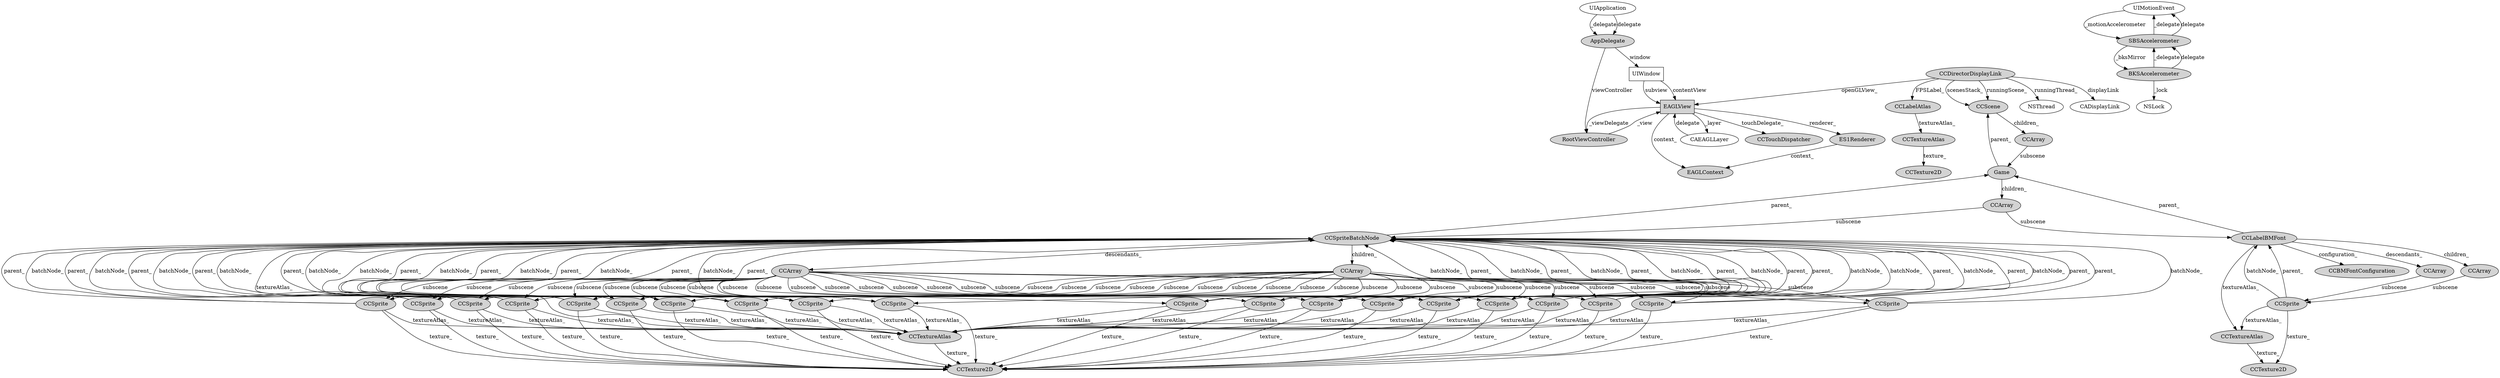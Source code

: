 digraph sweep {
	graph [_draw_="c 9 -#fffffe00 C 7 -#ffffff P 4 0 0 0 1004 5577.25 1004 5577.25 0 ",
		bb="0,0,5577.2,1004",
		xdotversion=1.6
	];
	node [href="javascript:void(click_node('\N'))",
		label="\N"
	];
	0	 [_draw_="c 7 -#000000 e 4048.25 986 63.07 18 ",
		_ldraw_="F 14 11 -Times-Roman c 7 -#000000 T 4048.25 982.3 0 81 13 -UIApplication ",
		height=0.5,
		label=UIApplication,
		pos="4048.2,986",
		tooltip="<UIApplication 0x983df20> #0",
		width=1.7506];
	1	 [_draw_="c 7 -#000000 C 7 -#d3d3d3 E 4047.25 898 58.24 18 ",
		_ldraw_="F 14 11 -Times-Roman c 7 -#000000 T 4047.25 894.3 0 74 11 -AppDelegate ",
		height=0.5,
		label=AppDelegate,
		pos="4047.2,898",
		style=filled,
		tooltip="<AppDelegate 0x9a4b310> #1",
		width=1.618];
	0 -> 1	 [_draw_="c 7 -#000000 B 7 4024.73 968.9 4018.9 963.62 4013.42 957.23 4010.25 950 4005.91 940.11 4010.42 930.25 4017.61 921.89 ",
		_hdraw_="S 5 -solid c 7 -#000000 C 7 -#000000 P 3 4020.22 924.22 4024.78 914.66 4015.25 919.29 ",
		_ldraw_="F 14 11 -Times-Roman c 7 -#000000 T 4037.25 938.3 0 54 9 -_delegate ",
		label=_delegate,
		lp="4037.2,942",
		pos="e,4024.8,914.66 4024.7,968.9 4018.9,963.62 4013.4,957.23 4010.2,950 4005.9,940.11 4010.4,930.25 4017.6,921.89"];
	0 -> 1	 [_draw_="c 7 -#000000 B 7 4058.24 968.18 4062.91 958.33 4066.91 945.58 4064.25 934 4063.58 931.1 4062.64 928.16 4061.54 925.28 ",
		_hdraw_="S 5 -solid c 7 -#000000 C 7 -#000000 P 3 4064.61 923.58 4057.34 915.87 4058.22 926.43 ",
		_ldraw_="F 14 11 -Times-Roman c 7 -#000000 T 4088.75 938.3 0 47 8 -delegate ",
		label=delegate,
		lp="4088.7,942",
		pos="e,4057.3,915.87 4058.2,968.18 4062.9,958.33 4066.9,945.58 4064.2,934 4063.6,931.1 4062.6,928.16 4061.5,925.28"];
	2	 [_draw_="c 7 -#000000 p 4 3971.5 828 3893 828 3893 792 3971.5 792 ",
		_ldraw_="F 14 11 -Times-Roman c 7 -#000000 T 3932.25 806.3 0 63 8 -UIWindow ",
		height=0.5,
		label=UIWindow,
		pos="3932.2,810",
		shape=box,
		tooltip="<UIWindow 0x9b73980> #2",
		width=1.0903];
	1 -> 2	 [_draw_="c 7 -#000000 B 4 4025.89 881.03 4008.27 867.85 3983.03 848.98 3963.2 834.15 ",
		_hdraw_="S 5 -solid c 7 -#000000 C 7 -#000000 P 3 3965.17 831.25 3955.07 828.07 3960.98 836.86 ",
		_ldraw_="F 14 11 -Times-Roman c 7 -#000000 T 4023.25 850.3 0 46 6 -window ",
		label=window,
		lp="4023.2,854",
		pos="e,3955.1,828.07 4025.9,881.03 4008.3,867.85 3983,848.98 3963.2,834.15"];
	13	 [_draw_="c 7 -#000000 C 7 -#d3d3d3 E 4105.25 634 85.19 18 ",
		_ldraw_="F 14 11 -Times-Roman c 7 -#000000 T 4105.25 630.3 0 116 18 -RootViewController ",
		height=0.5,
		label=RootViewController,
		pos="4105.2,634",
		style=filled,
		tooltip="<RootViewController 0x985b350> #13",
		width=2.3721];
	1 -> 13	 [_draw_="c 7 -#000000 B 4 4051.05 879.81 4060.91 835.3 4087.31 716.04 4099.24 662.12 ",
		_hdraw_="S 5 -solid c 7 -#000000 C 7 -#000000 P 3 4102.68 662.77 4101.43 652.25 4095.85 661.26 ",
		_ldraw_="F 14 11 -Times-Roman c 7 -#000000 T 4120.75 762.3 0 85 14 -viewController ",
		label=viewController,
		lp="4120.7,766",
		pos="e,4101.4,652.25 4051.1,879.81 4060.9,835.3 4087.3,716.04 4099.2,662.12"];
	8	 [_draw_="c 7 -#000000 C 7 -#d3d3d3 P 4 3879.25 740 3795.25 740 3795.25 704 3879.25 704 ",
		_ldraw_="F 14 11 -Times-Roman c 7 -#000000 T 3837.25 718.3 0 68 8 -EAGLView ",
		height=0.5,
		label=EAGLView,
		pos="3837.2,722",
		shape=box,
		style=filled,
		tooltip="<EAGLView 0x9a5f320> #8",
		width=1.1667];
	2 -> 8	 [_draw_="c 7 -#000000 B 7 3892.53 804.62 3872.82 800.23 3850.64 791.47 3838.25 774 3833.42 767.19 3832.01 758.49 3832.16 750.21 ",
		_hdraw_="S 5 -solid c 7 -#000000 C 7 -#000000 P 3 3835.65 750.38 3833.03 740.11 3828.68 749.77 ",
		_ldraw_="F 14 11 -Times-Roman c 7 -#000000 T 3874.25 762.3 0 72 11 -contentView ",
		label=contentView,
		lp="3874.2,766",
		pos="e,3833,740.11 3892.5,804.62 3872.8,800.23 3850.6,791.47 3838.2,774 3833.4,767.19 3832,758.49 3832.2,750.21"];
	2 -> 8	 [_draw_="c 7 -#000000 B 7 3928.12 791.64 3924.81 780.85 3919.2 767.32 3910.25 758 3904.09 751.59 3896.52 746.22 3888.62 741.75 ",
		_hdraw_="S 5 -solid c 7 -#000000 C 7 -#000000 P 3 3890.1 738.58 3879.61 737.09 3886.88 744.8 ",
		_ldraw_="F 14 11 -Times-Roman c 7 -#000000 T 3944.75 762.3 0 47 7 -subview ",
		label=subview,
		lp="3944.7,766",
		pos="e,3879.6,737.09 3928.1,791.64 3924.8,780.85 3919.2,767.32 3910.2,758 3904.1,751.59 3896.5,746.22 3888.6,741.75"];
	9	 [_draw_="c 7 -#000000 C 7 -#d3d3d3 E 3752.25 634 59.22 18 ",
		_ldraw_="F 14 11 -Times-Roman c 7 -#000000 T 3752.25 630.3 0 75 11 -ES1Renderer ",
		height=0.5,
		label=ES1Renderer,
		pos="3752.2,634",
		style=filled,
		tooltip="<ES1Renderer 0x9a5fa30> #9",
		width=1.6409];
	8 -> 9	 [_draw_="c 7 -#000000 B 7 3798.12 703.9 3789.83 698.99 3781.67 693.03 3775.25 686 3768.94 679.09 3764.12 670.17 3760.57 661.71 ",
		_hdraw_="S 5 -solid c 7 -#000000 C 7 -#000000 P 3 3763.76 660.28 3756.96 652.16 3757.22 662.75 ",
		_ldraw_="F 14 11 -Times-Roman c 7 -#000000 T 3802.25 674.3 0 54 9 -renderer_ ",
		label=renderer_,
		lp="3802.2,678",
		pos="e,3757,652.16 3798.1,703.9 3789.8,698.99 3781.7,693.03 3775.2,686 3768.9,679.09 3764.1,670.17 3760.6,661.71"];
	10	 [_draw_="c 7 -#000000 C 7 -#d3d3d3 E 3658.25 546 63.54 18 ",
		_ldraw_="F 14 11 -Times-Roman c 7 -#000000 T 3658.25 542.3 0 82 11 -EAGLContext ",
		height=0.5,
		label=EAGLContext,
		pos="3658.2,546",
		style=filled,
		tooltip="<EAGLContext 0x9b74280> #10",
		width=1.7596];
	8 -> 10	 [_draw_="c 7 -#000000 B 7 3794.89 720.1 3747.14 716.53 3671.46 702.64 3635.25 652 3618.55 628.65 3630.22 595.46 3642.2 572.68 ",
		_hdraw_="S 5 -solid c 7 -#000000 C 7 -#000000 P 3 3645.27 574.34 3647.09 563.91 3639.16 570.93 ",
		_ldraw_="F 14 11 -Times-Roman c 7 -#000000 T 3659.75 630.3 0 49 8 -context_ ",
		label=context_,
		lp="3659.7,634",
		pos="e,3647.1,563.91 3794.9,720.1 3747.1,716.53 3671.5,702.64 3635.2,652 3618.6,628.65 3630.2,595.46 3642.2,572.68"];
	11	 [_draw_="c 7 -#000000 C 7 -#d3d3d3 E 3915.25 634 85.19 18 ",
		_ldraw_="F 14 11 -Times-Roman c 7 -#000000 T 3915.25 630.3 0 116 17 -CCTouchDispatcher ",
		height=0.5,
		label=CCTouchDispatcher,
		pos="3915.2,634",
		style=filled,
		tooltip="<CCTouchDispatcher 0x9b784a0> #11",
		width=2.3721];
	8 -> 11	 [_draw_="c 7 -#000000 B 7 3833.2 703.57 3831.76 693.02 3831.82 679.77 3838.25 670 3842.62 663.36 3848.58 657.96 3855.27 653.58 ",
		_hdraw_="S 5 -solid c 7 -#000000 C 7 -#000000 P 3 3857.12 656.55 3864.07 648.55 3853.65 650.47 ",
		_ldraw_="F 14 11 -Times-Roman c 7 -#000000 T 3882.25 674.3 0 88 14 -touchDelegate_ ",
		label=touchDelegate_,
		lp="3882.2,678",
		pos="e,3864.1,648.55 3833.2,703.57 3831.8,693.02 3831.8,679.77 3838.2,670 3842.6,663.36 3848.6,657.96 3855.3,653.58"];
	12	 [_draw_="c 7 -#000000 e 3514.25 634 68.34 18 ",
		_ldraw_="F 14 11 -Times-Roman c 7 -#000000 T 3514.25 630.3 0 90 11 -CAEAGLLayer ",
		height=0.5,
		label=CAEAGLLayer,
		pos="3514.2,634",
		tooltip="<CAEAGLLayer 0x9b73f60> #12",
		width=1.9013];
	8 -> 12	 [_draw_="c 7 -#000000 B 7 3795.21 718.11 3731.93 713.3 3615.51 702.5 3577.25 686 3572.98 684.16 3556.37 670.66 3541.27 658.01 ",
		_hdraw_="S 5 -solid c 7 -#000000 C 7 -#000000 P 3 3543.49 655.31 3533.59 651.54 3538.98 660.66 ",
		_ldraw_="F 14 11 -Times-Roman c 7 -#000000 T 3594.75 674.3 0 35 6 -_layer ",
		label=_layer,
		lp="3594.7,678",
		pos="e,3533.6,651.54 3795.2,718.11 3731.9,713.3 3615.5,702.5 3577.2,686 3573,684.16 3556.4,670.66 3541.3,658.01"];
	8 -> 13	 [_draw_="c 7 -#000000 B 10 3879.47 715.25 3909.61 710.13 3950.6 701.06 3984.25 686 3995.61 680.91 3996.18 675.7 4007.25 670 4020.04 663.41 \
4034.37 657.54 4048.03 652.56 ",
		_hdraw_="S 5 -solid c 7 -#000000 C 7 -#000000 P 3 4049.56 655.74 4057.82 649.11 4047.23 649.13 ",
		_ldraw_="F 14 11 -Times-Roman c 7 -#000000 T 4049.25 674.3 0 84 13 -_viewDelegate ",
		label=_viewDelegate,
		lp="4049.2,678",
		pos="e,4057.8,649.11 3879.5,715.25 3909.6,710.13 3950.6,701.06 3984.2,686 3995.6,680.91 3996.2,675.7 4007.2,670 4020,663.41 4034.4,657.54 \
4048,652.56"];
	9 -> 10	 [_draw_="c 7 -#000000 B 4 3734.57 616.82 3720.22 603.69 3699.79 585.01 3683.68 570.27 ",
		_hdraw_="S 5 -solid c 7 -#000000 C 7 -#000000 P 3 3685.91 567.56 3676.17 563.4 3681.18 572.73 ",
		_ldraw_="F 14 11 -Times-Roman c 7 -#000000 T 3738.75 586.3 0 49 8 -context_ ",
		label=context_,
		lp="3738.7,590",
		pos="e,3676.2,563.4 3734.6,616.82 3720.2,603.69 3699.8,585.01 3683.7,570.27"];
	12 -> 8	 [_draw_="c 7 -#000000 B 7 3505.25 652.14 3500.86 663.11 3498.09 676.94 3506.25 686 3524.51 706.3 3696.25 715.7 3784.87 719.23 ",
		_hdraw_="S 5 -solid c 7 -#000000 C 7 -#000000 P 3 3784.87 722.74 3794.99 719.63 3785.14 715.74 ",
		_ldraw_="F 14 11 -Times-Roman c 7 -#000000 T 3529.75 674.3 0 47 8 -delegate ",
		label=delegate,
		lp="3529.7,678",
		pos="e,3795,719.63 3505.2,652.14 3500.9,663.11 3498.1,676.94 3506.2,686 3524.5,706.3 3696.3,715.7 3784.9,719.23"];
	13 -> 8	 [_draw_="c 7 -#000000 B 10 4040.85 645.84 4004.1 652.66 3962.08 661.71 3945.25 670 3935.34 674.88 3935.73 680.35 3926.25 686 3914.65 692.91 \
3901.45 698.96 3888.83 704 ",
		_hdraw_="S 5 -solid c 7 -#000000 C 7 -#000000 P 3 3887.4 700.79 3879.32 707.65 3889.91 707.33 ",
		_ldraw_="F 14 11 -Times-Roman c 7 -#000000 T 3962.75 674.3 0 35 5 -_view ",
		label=_view,
		lp="3962.7,678",
		pos="e,3879.3,707.65 4040.8,645.84 4004.1,652.66 3962.1,661.71 3945.2,670 3935.3,674.88 3935.7,680.35 3926.2,686 3914.7,692.91 3901.4,\
698.96 3888.8,704"];
	16	 [_draw_="c 7 -#000000 e 4874.25 986 68.37 18 ",
		_ldraw_="F 14 11 -Times-Roman c 7 -#000000 T 4874.25 982.3 0 89 13 -UIMotionEvent ",
		height=0.5,
		label=UIMotionEvent,
		pos="4874.2,986",
		tooltip="<UIMotionEvent 0x9a42de0> #16",
		width=1.8923];
	17	 [_draw_="c 7 -#000000 C 7 -#d3d3d3 E 4874.25 898 80.39 18 ",
		_ldraw_="F 14 11 -Times-Roman c 7 -#000000 T 4874.25 894.3 0 108 16 -SBSAccelerometer ",
		height=0.5,
		label=SBSAccelerometer,
		pos="4874.2,898",
		style=filled,
		tooltip="<SBSAccelerometer 0x9a43050> #17",
		width=2.2305];
	16 -> 17	 [_draw_="c 7 -#000000 B 7 4812.1 978.52 4775.28 973.25 4733.63 964.3 4722.25 950 4699.36 921.24 4740.53 908.58 4785.77 903.06 ",
		_hdraw_="S 5 -solid c 7 -#000000 C 7 -#000000 P 3 4786.21 906.54 4795.76 901.96 4785.44 899.58 ",
		_ldraw_="F 14 11 -Times-Roman c 7 -#000000 T 4787.25 938.3 0 130 20 -_motionAccelerometer ",
		label=_motionAccelerometer,
		lp="4787.2,942",
		pos="e,4795.8,901.96 4812.1,978.52 4775.3,973.25 4733.6,964.3 4722.2,950 4699.4,921.24 4740.5,908.58 4785.8,903.06"];
	17 -> 16	 [_draw_="c 7 -#000000 B 4 4874.25 916.08 4874.25 927.86 4874.25 943.77 4874.25 957.34 ",
		_hdraw_="S 5 -solid c 7 -#000000 C 7 -#000000 P 3 4870.75 957.6 4874.25 967.6 4877.75 957.6 ",
		_ldraw_="F 14 11 -Times-Roman c 7 -#000000 T 4901.25 938.3 0 54 9 -_delegate ",
		label=_delegate,
		lp="4901.2,942",
		pos="e,4874.2,967.6 4874.2,916.08 4874.2,927.86 4874.2,943.77 4874.2,957.34"];
	17 -> 16	 [_draw_="c 7 -#000000 B 7 4909.23 914.4 4924.36 923.44 4937.02 935.85 4929.25 950 4926.21 955.53 4921.88 960.32 4916.98 964.42 ",
		_hdraw_="S 5 -solid c 7 -#000000 C 7 -#000000 P 3 4914.91 961.59 4908.89 970.3 4919.03 967.25 ",
		_ldraw_="F 14 11 -Times-Roman c 7 -#000000 T 4955.75 938.3 0 47 8 -delegate ",
		label=delegate,
		lp="4955.7,942",
		pos="e,4908.9,970.3 4909.2,914.4 4924.4,923.44 4937,935.85 4929.2,950 4926.2,955.53 4921.9,960.32 4917,964.42"];
	18	 [_draw_="c 7 -#000000 C 7 -#d3d3d3 E 4874.25 810 81.34 18 ",
		_ldraw_="F 14 11 -Times-Roman c 7 -#000000 T 4874.25 806.3 0 110 16 -BKSAccelerometer ",
		height=0.5,
		label=BKSAccelerometer,
		pos="4874.2,810",
		style=filled,
		tooltip="<BKSAccelerometer 0x9a43230> #18",
		width=2.2624];
	17 -> 18	 [_draw_="c 7 -#000000 B 7 4819.94 884.65 4796.2 876.48 4776.18 863.93 4788.25 846 4793.4 838.34 4800.55 832.35 4808.55 827.68 ",
		_hdraw_="S 5 -solid c 7 -#000000 C 7 -#000000 P 3 4810.2 830.77 4817.51 823.1 4807.01 824.53 ",
		_ldraw_="F 14 11 -Times-Roman c 7 -#000000 T 4820.25 850.3 0 64 10 -_bksMirror ",
		label=_bksMirror,
		lp="4820.2,854",
		pos="e,4817.5,823.1 4819.9,884.65 4796.2,876.48 4776.2,863.93 4788.2,846 4793.4,838.34 4800.6,832.35 4808.6,827.68"];
	18 -> 17	 [_draw_="c 7 -#000000 B 4 4874.25 828.08 4874.25 839.86 4874.25 855.77 4874.25 869.34 ",
		_hdraw_="S 5 -solid c 7 -#000000 C 7 -#000000 P 3 4870.75 869.6 4874.25 879.6 4877.75 869.6 ",
		_ldraw_="F 14 11 -Times-Roman c 7 -#000000 T 4901.25 850.3 0 54 9 -_delegate ",
		label=_delegate,
		lp="4901.2,854",
		pos="e,4874.2,879.6 4874.2,828.08 4874.2,839.86 4874.2,855.77 4874.2,869.34"];
	18 -> 17	 [_draw_="c 7 -#000000 B 7 4909.23 826.4 4924.36 835.44 4937.02 847.85 4929.25 862 4926.39 867.21 4922.38 871.76 4917.83 875.69 ",
		_hdraw_="S 5 -solid c 7 -#000000 C 7 -#000000 P 3 4915.65 872.95 4909.74 881.75 4919.85 878.55 ",
		_ldraw_="F 14 11 -Times-Roman c 7 -#000000 T 4955.75 850.3 0 47 8 -delegate ",
		label=delegate,
		lp="4955.7,854",
		pos="e,4909.7,881.75 4909.2,826.4 4924.4,835.44 4937,847.85 4929.2,862 4926.4,867.21 4922.4,871.76 4917.8,875.69"];
	19	 [_draw_="c 7 -#000000 e 4874.25 722 40.42 18 ",
		_ldraw_="F 14 11 -Times-Roman c 7 -#000000 T 4874.25 718.3 0 47 6 -NSLock ",
		height=0.5,
		label=NSLock,
		pos="4874.2,722",
		tooltip="<NSLock 0x9a43290> #19",
		width=1.1243];
	18 -> 19	 [_draw_="c 7 -#000000 B 4 4874.25 791.6 4874.25 779.75 4874.25 763.82 4874.25 750.29 ",
		_hdraw_="S 5 -solid c 7 -#000000 C 7 -#000000 P 3 4877.75 750.08 4874.25 740.08 4870.75 750.08 ",
		_ldraw_="F 14 11 -Times-Roman c 7 -#000000 T 4890.25 762.3 0 32 5 -_lock ",
		label=_lock,
		lp="4890.2,766",
		pos="e,4874.2,740.08 4874.2,791.6 4874.2,779.75 4874.2,763.82 4874.2,750.29"];
	59	 [_draw_="c 7 -#000000 C 7 -#d3d3d3 E 4455.25 810 98.19 18 ",
		_ldraw_="F 14 11 -Times-Roman c 7 -#000000 T 4455.25 806.3 0 136 21 -CCDirectorDisplayLink ",
		height=0.5,
		label=CCDirectorDisplayLink,
		pos="4455.2,810",
		style=filled,
		tooltip="<CCDirectorDisplayLink 0x9a5f260> #59",
		width=2.7332];
	59 -> 8	 [_draw_="c 7 -#000000 B 10 4374.84 799.53 4333.38 793.78 4282.22 785.34 4237.25 774 4216.26 768.71 4212.39 762.65 4191.25 758 4085.83 734.8 \
3959.35 726.96 3889.7 724.33 ",
		_hdraw_="S 5 -solid c 7 -#000000 C 7 -#000000 P 3 3889.56 720.82 3879.44 723.96 3889.31 727.82 ",
		_ldraw_="F 14 11 -Times-Roman c 7 -#000000 T 4279.25 762.3 0 84 11 -openGLView_ ",
		label=openGLView_,
		lp="4279.2,766",
		pos="e,3879.4,723.96 4374.8,799.53 4333.4,793.78 4282.2,785.34 4237.2,774 4216.3,768.71 4212.4,762.65 4191.2,758 4085.8,734.8 3959.4,\
726.96 3889.7,724.33"];
	60	 [_draw_="c 7 -#000000 e 4746.25 722 68.34 18 ",
		_ldraw_="F 14 11 -Times-Roman c 7 -#000000 T 4746.25 718.3 0 90 13 -CADisplayLink ",
		height=0.5,
		label=CADisplayLink,
		pos="4746.2,722",
		tooltip="<CADisplayLink 0x9a64d70> #60",
		width=1.9013];
	59 -> 60	 [_draw_="c 7 -#000000 B 7 4550.94 805.79 4593.27 801.52 4642.75 792.53 4684.25 774 4698.58 767.6 4712.31 756.95 4723.18 747.04 ",
		_hdraw_="S 5 -solid c 7 -#000000 C 7 -#000000 P 3 4725.73 749.45 4730.57 740.02 4720.91 744.38 ",
		_ldraw_="F 14 11 -Times-Roman c 7 -#000000 T 4742.75 762.3 0 67 11 -displayLink ",
		label=displayLink,
		lp="4742.7,766",
		pos="e,4730.6,740.02 4550.9,805.79 4593.3,801.52 4642.8,792.53 4684.2,774 4698.6,767.6 4712.3,756.95 4723.2,747.04"];
	61	 [_draw_="c 7 -#000000 C 7 -#d3d3d3 E 4320.25 722 63.07 18 ",
		_ldraw_="F 14 11 -Times-Roman c 7 -#000000 T 4320.25 718.3 0 81 12 -CCLabelAtlas ",
		height=0.5,
		label=CCLabelAtlas,
		pos="4320.2,722",
		style=filled,
		tooltip="<CCLabelAtlas 0x993cec0> #61",
		width=1.7506];
	59 -> 61	 [_draw_="c 7 -#000000 B 7 4377.22 798.97 4361.32 793.72 4345.92 785.83 4334.25 774 4328.01 767.68 4324.49 758.86 4322.52 750.33 ",
		_hdraw_="S 5 -solid c 7 -#000000 C 7 -#000000 P 3 4325.94 749.53 4320.81 740.25 4319.03 750.7 ",
		_ldraw_="F 14 11 -Times-Roman c 7 -#000000 T 4365.75 762.3 0 63 9 -FPSLabel_ ",
		label=FPSLabel_,
		lp="4365.7,766",
		pos="e,4320.8,740.25 4377.2,798.97 4361.3,793.72 4345.9,785.83 4334.2,774 4328,767.68 4324.5,758.86 4322.5,750.33"];
	64	 [_draw_="c 7 -#000000 C 7 -#d3d3d3 E 4452.25 722 44.27 18 ",
		_ldraw_="F 14 11 -Times-Roman c 7 -#000000 T 4452.25 718.3 0 53 7 -CCScene ",
		height=0.5,
		label=CCScene,
		pos="4452.2,722",
		style=filled,
		tooltip="<CCScene 0x993ae70> #64",
		width=1.234];
	59 -> 64	 [_draw_="c 7 -#000000 B 7 4472.45 792.06 4480.15 782.38 4486.63 769.84 4482.25 758 4480.82 754.14 4478.76 750.42 4476.37 746.94 ",
		_hdraw_="S 5 -solid c 7 -#000000 C 7 -#000000 P 3 4478.9 744.5 4469.95 738.83 4473.41 748.84 ",
		_ldraw_="F 14 11 -Times-Roman c 7 -#000000 T 4526.25 762.3 0 84 13 -runningScene_ ",
		label=runningScene_,
		lp="4526.2,766",
		pos="e,4469.9,738.83 4472.5,792.06 4480.2,782.38 4486.6,769.84 4482.2,758 4480.8,754.14 4478.8,750.42 4476.4,746.94"];
	59 -> 64	 [_draw_="c 7 -#000000 B 7 4421.11 793.01 4413.95 787.98 4407.34 781.68 4403.25 774 4396.87 762.02 4405.13 750.88 4416.58 742.09 ",
		_hdraw_="S 5 -solid c 7 -#000000 C 7 -#000000 P 3 4418.61 744.94 4424.87 736.4 4414.64 739.17 ",
		_ldraw_="F 14 11 -Times-Roman c 7 -#000000 T 4440.75 762.3 0 75 12 -scenesStack_ ",
		label=scenesStack_,
		lp="4440.7,766",
		pos="e,4424.9,736.4 4421.1,793.01 4414,787.98 4407.3,781.68 4403.2,774 4396.9,762.02 4405.1,750.88 4416.6,742.09"];
	108	 [_draw_="c 7 -#000000 e 4611.25 722 48.14 18 ",
		_ldraw_="F 14 11 -Times-Roman c 7 -#000000 T 4611.25 718.3 0 58 8 -NSThread ",
		height=0.5,
		label=NSThread,
		pos="4611.2,722",
		tooltip="<NSThread 0x9b41ae0> #108",
		width=1.3347];
	59 -> 108	 [_draw_="c 7 -#000000 B 7 4522.27 796.72 4539.54 791.54 4557.42 784.24 4572.25 774 4581.84 767.38 4590.1 757.65 4596.52 748.47 ",
		_hdraw_="S 5 -solid c 7 -#000000 C 7 -#000000 P 3 4599.55 750.23 4602.1 739.95 4593.69 746.4 ",
		_ldraw_="F 14 11 -Times-Roman c 7 -#000000 T 4634.75 762.3 0 91 14 -runningThread_ ",
		label=runningThread_,
		lp="4634.7,766",
		pos="e,4602.1,739.95 4522.3,796.72 4539.5,791.54 4557.4,784.24 4572.2,774 4581.8,767.38 4590.1,757.65 4596.5,748.47"];
	62	 [_draw_="c 7 -#000000 C 7 -#d3d3d3 E 4320.25 634 70.29 18 ",
		_ldraw_="F 14 11 -Times-Roman c 7 -#000000 T 4320.25 630.3 0 92 14 -CCTextureAtlas ",
		height=0.5,
		label=CCTextureAtlas,
		pos="4320.2,634",
		style=filled,
		tooltip="<CCTextureAtlas 0x993d220> #62",
		width=1.9471];
	61 -> 62	 [_draw_="c 7 -#000000 B 4 4320.25 703.6 4320.25 691.75 4320.25 675.82 4320.25 662.29 ",
		_hdraw_="S 5 -solid c 7 -#000000 C 7 -#000000 P 3 4323.75 662.08 4320.25 652.08 4316.75 662.08 ",
		_ldraw_="F 14 11 -Times-Roman c 7 -#000000 T 4358.25 674.3 0 76 13 -textureAtlas_ ",
		label=textureAtlas_,
		lp="4358.2,678",
		pos="e,4320.2,652.08 4320.2,703.6 4320.2,691.75 4320.2,675.82 4320.2,662.29"];
	63	 [_draw_="c 7 -#000000 C 7 -#d3d3d3 E 4320.25 546 62.09 18 ",
		_ldraw_="F 14 11 -Times-Roman c 7 -#000000 T 4320.25 542.3 0 80 11 -CCTexture2D ",
		height=0.5,
		label=CCTexture2D,
		pos="4320.2,546",
		style=filled,
		tooltip="<CCTexture2D 0x9b775d0> #63",
		width=1.7277];
	62 -> 63	 [_draw_="c 7 -#000000 B 4 4320.25 615.6 4320.25 603.75 4320.25 587.82 4320.25 574.29 ",
		_hdraw_="S 5 -solid c 7 -#000000 C 7 -#000000 P 3 4323.75 574.08 4320.25 564.08 4316.75 574.08 ",
		_ldraw_="F 14 11 -Times-Roman c 7 -#000000 T 4343.25 586.3 0 46 8 -texture_ ",
		label=texture_,
		lp="4343.2,590",
		pos="e,4320.2,564.08 4320.2,615.6 4320.2,603.75 4320.2,587.82 4320.2,574.29"];
	65	 [_draw_="c 7 -#000000 C 7 -#d3d3d3 E 4533.25 634 44.29 18 ",
		_ldraw_="F 14 11 -Times-Roman c 7 -#000000 T 4533.25 630.3 0 52 7 -CCArray ",
		height=0.5,
		label=CCArray,
		pos="4533.2,634",
		style=filled,
		tooltip="<CCArray 0x9a3f930> #65",
		width=1.2249];
	64 -> 65	 [_draw_="c 7 -#000000 B 4 4467.48 704.82 4479.81 691.73 4497.35 673.11 4511.21 658.39 ",
		_hdraw_="S 5 -solid c 7 -#000000 C 7 -#000000 P 3 4513.77 660.78 4518.08 651.1 4508.68 655.98 ",
		_ldraw_="F 14 11 -Times-Roman c 7 -#000000 T 4526.75 674.3 0 53 9 -children_ ",
		label=children_,
		lp="4526.7,678",
		pos="e,4518.1,651.1 4467.5,704.82 4479.8,691.73 4497.3,673.11 4511.2,658.39"];
	66	 [_draw_="c 7 -#000000 C 7 -#d3d3d3 E 4465.25 546 32.25 18 ",
		_ldraw_="F 14 11 -Times-Roman c 7 -#000000 T 4465.25 542.3 0 34 4 -Game ",
		height=0.5,
		label=Game,
		pos="4465.2,546",
		style=filled,
		tooltip="<Game 0x9a4a8a0> #66",
		width=0.89579];
	65 -> 66	 [_draw_="c 7 -#000000 B 4 4520.14 616.42 4509.88 603.44 4495.47 585.23 4484 570.71 ",
		_hdraw_="S 5 -solid c 7 -#000000 C 7 -#000000 P 3 4486.58 568.33 4477.63 562.66 4481.09 572.68 ",
		_ldraw_="F 14 11 -Times-Roman c 7 -#000000 T 4531.75 586.3 0 51 8 -subscene ",
		label=subscene,
		lp="4531.7,590",
		pos="e,4477.6,562.66 4520.1,616.42 4509.9,603.44 4495.5,585.23 4484,570.71"];
	66 -> 64	 [_draw_="c 7 -#000000 B 7 4456.77 563.49 4450.25 577.15 4441.78 597.29 4438.25 616 4433.27 642.4 4438.53 672.87 4443.97 694.16 ",
		_hdraw_="S 5 -solid c 7 -#000000 C 7 -#000000 P 3 4440.59 695.09 4446.61 703.81 4447.35 693.24 ",
		_ldraw_="F 14 11 -Times-Roman c 7 -#000000 T 4459.25 630.3 0 42 7 -parent_ ",
		label=parent_,
		lp="4459.2,634",
		pos="e,4446.6,703.81 4456.8,563.49 4450.2,577.15 4441.8,597.29 4438.2,616 4433.3,642.4 4438.5,672.87 4444,694.16"];
	67	 [_draw_="c 7 -#000000 C 7 -#d3d3d3 E 4465.25 458 44.29 18 ",
		_ldraw_="F 14 11 -Times-Roman c 7 -#000000 T 4465.25 454.3 0 52 7 -CCArray ",
		height=0.5,
		label=CCArray,
		pos="4465.2,458",
		style=filled,
		tooltip="<CCArray 0x993b940> #67",
		width=1.2249];
	66 -> 67	 [_draw_="c 7 -#000000 B 4 4465.25 527.6 4465.25 515.75 4465.25 499.82 4465.25 486.29 ",
		_hdraw_="S 5 -solid c 7 -#000000 C 7 -#000000 P 3 4468.75 486.08 4465.25 476.08 4461.75 486.08 ",
		_ldraw_="F 14 11 -Times-Roman c 7 -#000000 T 4491.75 498.3 0 53 9 -children_ ",
		label=children_,
		lp="4491.7,502",
		pos="e,4465.2,476.08 4465.2,527.6 4465.2,515.75 4465.2,499.82 4465.2,486.29"];
	68	 [_draw_="c 7 -#000000 C 7 -#d3d3d3 E 2972.25 370 85.19 18 ",
		_ldraw_="F 14 11 -Times-Roman c 7 -#000000 T 2972.25 366.3 0 116 17 -CCSpriteBatchNode ",
		height=0.5,
		label=CCSpriteBatchNode,
		pos="2972.2,370",
		style=filled,
		tooltip="<CCSpriteBatchNode 0x9a478b0> #68",
		width=2.3721];
	67 -> 68	 [_draw_="c 7 -#000000 B 4 4421.77 454.5 4217.35 442.72 3349.68 392.74 3063.92 376.28 ",
		_hdraw_="S 5 -solid c 7 -#000000 C 7 -#000000 P 3 3063.78 372.77 3053.6 375.69 3063.38 379.76 ",
		_ldraw_="F 14 11 -Times-Roman c 7 -#000000 T 3878.75 410.3 0 51 8 -subscene ",
		label=subscene,
		lp="3878.7,414",
		pos="e,3053.6,375.69 4421.8,454.5 4217.3,442.72 3349.7,392.74 3063.9,376.28"];
	101	 [_draw_="c 7 -#000000 C 7 -#d3d3d3 E 5044.25 370 74.61 18 ",
		_ldraw_="F 14 11 -Times-Roman c 7 -#000000 T 5044.25 366.3 0 99 13 -CCLabelBMFont ",
		height=0.5,
		label=CCLabelBMFont,
		pos="5044.2,370",
		style=filled,
		tooltip="<CCLabelBMFont 0x9a62bd0> #101",
		width=2.0659];
	67 -> 101	 [_draw_="c 7 -#000000 B 7 4475.12 440.07 4483 428.28 4495.2 413.39 4510.25 406 4549.53 386.7 4820.24 376.85 4960.44 373 ",
		_hdraw_="S 5 -solid c 7 -#000000 C 7 -#000000 P 3 4960.82 376.49 4970.72 372.72 4960.63 369.49 ",
		_ldraw_="F 14 11 -Times-Roman c 7 -#000000 T 4535.75 410.3 0 51 8 -subscene ",
		label=subscene,
		lp="4535.7,414",
		pos="e,4970.7,372.72 4475.1,440.07 4483,428.28 4495.2,413.39 4510.2,406 4549.5,386.7 4820.2,376.85 4960.4,373"];
	68 -> 66	 [_draw_="c 7 -#000000 B 7 3051.93 376.57 3268.34 392.39 3884.79 442.11 4391.25 528 4402.79 529.96 4415.23 532.6 4426.56 535.22 ",
		_hdraw_="S 5 -solid c 7 -#000000 C 7 -#000000 P 3 4426.05 538.7 4436.59 537.6 4427.66 531.89 ",
		_ldraw_="F 14 11 -Times-Roman c 7 -#000000 T 4047.25 454.3 0 42 7 -parent_ ",
		label=parent_,
		lp="4047.2,458",
		pos="e,4436.6,537.6 3051.9,376.57 3268.3,392.39 3884.8,442.11 4391.2,528 4402.8,529.96 4415.2,532.6 4426.6,535.22"];
	69	 [_draw_="c 7 -#000000 C 7 -#d3d3d3 E 2083.25 106 70.29 18 ",
		_ldraw_="F 14 11 -Times-Roman c 7 -#000000 T 2083.25 102.3 0 92 14 -CCTextureAtlas ",
		height=0.5,
		label=CCTextureAtlas,
		pos="2083.2,106",
		style=filled,
		tooltip="<CCTextureAtlas 0x993a7e0> #69",
		width=1.9471];
	68 -> 69	 [_draw_="c 7 -#000000 B 28 2886.88 368.72 2469.92 367.24 665.34 359.38 613.25 334 568.07 311.99 558.98 293.39 542.25 246 539.88 239.29 537.29 \
235.1 542.25 230 567.59 203.95 1162.58 225.7 1196.25 212 1218.1 203.11 1213.75 185.72 1235.25 176 1305.69 144.16 1334.66 181.69 \
1408.25 158 1421.89 153.61 1422.45 145.9 1436.25 142 1558.63 107.43 1882.1 140.13 2008.25 124 2013.79 123.29 2019.53 122.36 2025.25 \
121.3 ",
		_hdraw_="S 5 -solid c 7 -#000000 C 7 -#000000 P 3 2026.35 124.64 2035.48 119.26 2024.99 117.78 ",
		_ldraw_="F 14 11 -Times-Roman c 7 -#000000 T 580.25 234.3 0 76 13 -textureAtlas_ ",
		label=textureAtlas_,
		lp="580.25,238",
		pos="e,2035.5,119.26 2886.9,368.72 2469.9,367.24 665.34,359.38 613.25,334 568.07,311.99 558.98,293.39 542.25,246 539.88,239.29 537.29,\
235.1 542.25,230 567.59,203.95 1162.6,225.7 1196.2,212 1218.1,203.11 1213.8,185.72 1235.2,176 1305.7,144.16 1334.7,181.69 1408.2,\
158 1421.9,153.61 1422.5,145.9 1436.2,142 1558.6,107.43 1882.1,140.13 2008.2,124 2013.8,123.29 2019.5,122.36 2025.3,121.3"];
	71	 [_draw_="c 7 -#000000 C 7 -#d3d3d3 E 1751.25 282 44.29 18 ",
		_ldraw_="F 14 11 -Times-Roman c 7 -#000000 T 1751.25 278.3 0 52 7 -CCArray ",
		height=0.5,
		label=CCArray,
		pos="1751.2,282",
		style=filled,
		tooltip="<CCArray 0x993e010> #71",
		width=1.2249];
	68 -> 71	 [_draw_="c 7 -#000000 B 4 2892.6 363.39 2662.01 347.15 1997.97 300.38 1804.65 286.76 ",
		_hdraw_="S 5 -solid c 7 -#000000 C 7 -#000000 P 3 1804.68 283.25 1794.46 286.04 1804.19 290.24 ",
		_ldraw_="F 14 11 -Times-Roman c 7 -#000000 T 2508.75 322.3 0 75 12 -descendants_ ",
		label=descendants_,
		lp="2508.7,326",
		pos="e,1794.5,286.04 2892.6,363.39 2662,347.15 1998,300.38 1804.6,286.76"];
	100	 [_draw_="c 7 -#000000 C 7 -#d3d3d3 E 2972.25 282 44.29 18 ",
		_ldraw_="F 14 11 -Times-Roman c 7 -#000000 T 2972.25 278.3 0 52 7 -CCArray ",
		height=0.5,
		label=CCArray,
		pos="2972.2,282",
		style=filled,
		tooltip="<CCArray 0x993d730> #100",
		width=1.2249];
	68 -> 100	 [_draw_="c 7 -#000000 B 4 2972.25 351.6 2972.25 339.75 2972.25 323.82 2972.25 310.29 ",
		_hdraw_="S 5 -solid c 7 -#000000 C 7 -#000000 P 3 2975.75 310.08 2972.25 300.08 2968.75 310.08 ",
		_ldraw_="F 14 11 -Times-Roman c 7 -#000000 T 2998.75 322.3 0 53 9 -children_ ",
		label=children_,
		lp="2998.7,326",
		pos="e,2972.2,300.08 2972.2,351.6 2972.2,339.75 2972.2,323.82 2972.2,310.29"];
	70	 [_draw_="c 7 -#000000 C 7 -#d3d3d3 E 2189.25 18 62.09 18 ",
		_ldraw_="F 14 11 -Times-Roman c 7 -#000000 T 2189.25 14.3 0 80 11 -CCTexture2D ",
		height=0.5,
		label=CCTexture2D,
		pos="2189.2,18",
		style=filled,
		tooltip="<CCTexture2D 0x9a5f8b0> #70",
		width=1.7277];
	69 -> 70	 [_draw_="c 7 -#000000 B 7 2096.18 88.16 2104.83 77.58 2116.85 64.08 2129.25 54 2135.91 48.59 2143.5 43.48 2150.99 38.93 ",
		_hdraw_="S 5 -solid c 7 -#000000 C 7 -#000000 P 3 2152.81 41.92 2159.68 33.85 2149.28 35.87 ",
		_ldraw_="F 14 11 -Times-Roman c 7 -#000000 T 2152.25 58.3 0 46 8 -texture_ ",
		label=texture_,
		lp="2152.2,62",
		pos="e,2159.7,33.849 2096.2,88.158 2104.8,77.578 2116.8,64.078 2129.2,54 2135.9,48.588 2143.5,43.48 2151,38.926"];
	72	 [_draw_="c 7 -#000000 C 7 -#d3d3d3 E 2749.25 194 44.27 18 ",
		_ldraw_="F 14 11 -Times-Roman c 7 -#000000 T 2749.25 190.3 0 53 8 -CCSprite ",
		height=0.5,
		label=CCSprite,
		pos="2749.2,194",
		style=filled,
		tooltip="<CCSprite 0x9b49670> #72",
		width=1.234];
	71 -> 72	 [_draw_="c 7 -#000000 B 13 1773.31 266.26 1782.58 260.04 1793.46 252.7 1803.25 246 1813.52 238.97 1814.41 233.86 1826.25 230 1909.93 202.71 \
2530.48 218.67 2618.25 212 2644.86 209.98 2674.35 206.28 2698.6 202.85 ",
		_hdraw_="S 5 -solid c 7 -#000000 C 7 -#000000 P 3 2699.25 206.29 2708.65 201.4 2698.25 199.36 ",
		_ldraw_="F 14 11 -Times-Roman c 7 -#000000 T 1851.75 234.3 0 51 8 -subscene ",
		label=subscene,
		lp="1851.7,238",
		pos="e,2708.6,201.4 1773.3,266.26 1782.6,260.04 1793.5,252.7 1803.2,246 1813.5,238.97 1814.4,233.86 1826.2,230 1909.9,202.71 2530.5,218.67 \
2618.2,212 2644.9,209.98 2674.3,206.28 2698.6,202.85"];
	73	 [_draw_="c 7 -#000000 C 7 -#d3d3d3 E 819.25 194 44.27 18 ",
		_ldraw_="F 14 11 -Times-Roman c 7 -#000000 T 819.25 190.3 0 53 8 -CCSprite ",
		height=0.5,
		label=CCSprite,
		pos="819.25,194",
		style=filled,
		tooltip="<CCSprite 0x9a608b0> #73",
		width=1.234];
	71 -> 73	 [_draw_="c 7 -#000000 B 10 1718.46 269.77 1710.32 267.43 1701.54 265.29 1693.25 264 1524.12 237.7 1089.51 286.63 923.25 246 897.33 239.67 \
870.34 226.2 850.35 214.69 ",
		_hdraw_="S 5 -solid c 7 -#000000 C 7 -#000000 P 3 852.08 211.65 841.69 209.58 848.52 217.68 ",
		_ldraw_="F 14 11 -Times-Roman c 7 -#000000 T 948.75 234.3 0 51 8 -subscene ",
		label=subscene,
		lp="948.75,238",
		pos="e,841.69,209.58 1718.5,269.77 1710.3,267.43 1701.5,265.29 1693.2,264 1524.1,237.7 1089.5,286.63 923.25,246 897.33,239.67 870.34,\
226.2 850.35,214.69"];
	74	 [_draw_="c 7 -#000000 C 7 -#d3d3d3 E 1671.25 194 44.27 18 ",
		_ldraw_="F 14 11 -Times-Roman c 7 -#000000 T 1671.25 190.3 0 53 8 -CCSprite ",
		height=0.5,
		label=CCSprite,
		pos="1671.2,194",
		style=filled,
		tooltip="<CCSprite 0x9a60a60> #74",
		width=1.234];
	71 -> 74	 [_draw_="c 7 -#000000 B 16 1718.12 269.91 1710.06 267.6 1701.41 265.43 1693.25 264 1661.78 258.47 1428.12 269.29 1406.25 246 1401.38 240.82 \
1401.52 235.32 1406.25 230 1428.84 204.57 1524.54 216.53 1558.25 212 1578.76 209.24 1601.32 205.91 1620.85 202.93 ",
		_hdraw_="S 5 -solid c 7 -#000000 C 7 -#000000 P 3 1621.41 206.38 1630.76 201.41 1620.34 199.47 ",
		_ldraw_="F 14 11 -Times-Roman c 7 -#000000 T 1431.75 234.3 0 51 8 -subscene ",
		label=subscene,
		lp="1431.7,238",
		pos="e,1630.8,201.41 1718.1,269.91 1710.1,267.6 1701.4,265.43 1693.2,264 1661.8,258.47 1428.1,269.29 1406.2,246 1401.4,240.82 1401.5,\
235.32 1406.2,230 1428.8,204.57 1524.5,216.53 1558.2,212 1578.8,209.24 1601.3,205.91 1620.8,202.93"];
	75	 [_draw_="c 7 -#000000 C 7 -#d3d3d3 E 927.25 194 44.27 18 ",
		_ldraw_="F 14 11 -Times-Roman c 7 -#000000 T 927.25 190.3 0 53 8 -CCSprite ",
		height=0.5,
		label=CCSprite,
		pos="927.25,194",
		style=filled,
		tooltip="<CCSprite 0x9a60c10> #75",
		width=1.234];
	71 -> 75	 [_draw_="c 7 -#000000 B 10 1718.46 269.79 1710.31 267.45 1701.54 265.3 1693.25 264 1618.47 252.26 1084.92 267.17 1012.25 246 991.47 239.95 \
970.61 227.54 954.74 216.48 ",
		_hdraw_="S 5 -solid c 7 -#000000 C 7 -#000000 P 3 956.64 213.53 946.48 210.52 952.54 219.21 ",
		_ldraw_="F 14 11 -Times-Roman c 7 -#000000 T 1037.75 234.3 0 51 8 -subscene ",
		label=subscene,
		lp="1037.7,238",
		pos="e,946.48,210.52 1718.5,269.79 1710.3,267.45 1701.5,265.3 1693.2,264 1618.5,252.26 1084.9,267.17 1012.2,246 991.47,239.95 970.61,\
227.54 954.74,216.48"];
	76	 [_draw_="c 7 -#000000 C 7 -#d3d3d3 E 1289.25 194 44.27 18 ",
		_ldraw_="F 14 11 -Times-Roman c 7 -#000000 T 1289.25 190.3 0 53 8 -CCSprite ",
		height=0.5,
		label=CCSprite,
		pos="1289.2,194",
		style=filled,
		tooltip="<CCSprite 0x9a60e60> #76",
		width=1.234];
	71 -> 76	 [_draw_="c 7 -#000000 B 10 1718.45 269.85 1710.3 267.51 1701.53 265.35 1693.25 264 1666.91 259.71 1231.76 265.22 1213.25 246 1198.46 230.64 \
1220.05 217.37 1243.95 208.22 ",
		_hdraw_="S 5 -solid c 7 -#000000 C 7 -#000000 P 3 1245.28 211.46 1253.51 204.8 1242.92 204.87 ",
		_ldraw_="F 14 11 -Times-Roman c 7 -#000000 T 1238.75 234.3 0 51 8 -subscene ",
		label=subscene,
		lp="1238.7,238",
		pos="e,1253.5,204.8 1718.4,269.85 1710.3,267.51 1701.5,265.35 1693.2,264 1666.9,259.71 1231.8,265.22 1213.2,246 1198.5,230.64 1220.1,\
217.37 1244,208.22"];
	77	 [_draw_="c 7 -#000000 C 7 -#d3d3d3 E 2401.25 194 44.27 18 ",
		_ldraw_="F 14 11 -Times-Roman c 7 -#000000 T 2401.25 190.3 0 53 8 -CCSprite ",
		height=0.5,
		label=CCSprite,
		pos="2401.2,194",
		style=filled,
		tooltip="<CCSprite 0x9a61010> #77",
		width=1.234];
	71 -> 77	 [_draw_="c 7 -#000000 B 10 1716.34 270.82 1690.41 261.59 1662.12 246.88 1678.25 230 1693.5 214.04 2053.2 213.07 2075.25 212 2170.96 207.33 \
2282.46 201.42 2347.13 197.93 ",
		_hdraw_="S 5 -solid c 7 -#000000 C 7 -#000000 P 3 2347.69 201.41 2357.49 197.38 2347.31 194.42 ",
		_ldraw_="F 14 11 -Times-Roman c 7 -#000000 T 1703.75 234.3 0 51 8 -subscene ",
		label=subscene,
		lp="1703.7,238",
		pos="e,2357.5,197.38 1716.3,270.82 1690.4,261.59 1662.1,246.88 1678.2,230 1693.5,214.04 2053.2,213.07 2075.2,212 2171,207.33 2282.5,201.42 \
2347.1,197.93"];
	78	 [_draw_="c 7 -#000000 C 7 -#d3d3d3 E 2858.25 194 44.27 18 ",
		_ldraw_="F 14 11 -Times-Roman c 7 -#000000 T 2858.25 190.3 0 53 8 -CCSprite ",
		height=0.5,
		label=CCSprite,
		pos="2858.2,194",
		style=filled,
		tooltip="<CCSprite 0x9a611c0> #78",
		width=1.234];
	71 -> 78	 [_draw_="c 7 -#000000 B 13 1790.49 273.67 1815.99 268.06 1849.51 259.04 1877.25 246 1888.52 240.7 1888.4 233.84 1900.25 230 1995.59 199.05 \
2703.24 227.71 2802.25 212 2806.77 211.28 2811.44 210.29 2816.06 209.14 ",
		_hdraw_="S 5 -solid c 7 -#000000 C 7 -#000000 P 3 2817.3 212.43 2826.03 206.43 2815.46 205.68 ",
		_ldraw_="F 14 11 -Times-Roman c 7 -#000000 T 1925.75 234.3 0 51 8 -subscene ",
		label=subscene,
		lp="1925.7,238",
		pos="e,2826,206.43 1790.5,273.67 1816,268.06 1849.5,259.04 1877.2,246 1888.5,240.7 1888.4,233.84 1900.2,230 1995.6,199.05 2703.2,227.71 \
2802.2,212 2806.8,211.28 2811.4,210.29 2816.1,209.14"];
	79	 [_draw_="c 7 -#000000 C 7 -#d3d3d3 E 1143.25 194 44.27 18 ",
		_ldraw_="F 14 11 -Times-Roman c 7 -#000000 T 1143.25 190.3 0 53 8 -CCSprite ",
		height=0.5,
		label=CCSprite,
		pos="1143.2,194",
		style=filled,
		tooltip="<CCSprite 0x9a61370> #79",
		width=1.234];
	71 -> 79	 [_draw_="c 7 -#000000 B 10 1718.45 269.83 1710.31 267.49 1701.54 265.33 1693.25 264 1663.67 259.25 1177.24 265.21 1154.25 246 1147.35 240.24 \
1144.15 231.29 1142.81 222.48 ",
		_hdraw_="S 5 -solid c 7 -#000000 C 7 -#000000 P 3 1146.29 222.09 1141.99 212.41 1139.31 222.66 ",
		_ldraw_="F 14 11 -Times-Roman c 7 -#000000 T 1179.75 234.3 0 51 8 -subscene ",
		label=subscene,
		lp="1179.7,238",
		pos="e,1142,212.41 1718.5,269.83 1710.3,267.49 1701.5,265.33 1693.2,264 1663.7,259.25 1177.2,265.21 1154.2,246 1147.4,240.24 1144.1,231.29 \
1142.8,222.48"];
	80	 [_draw_="c 7 -#000000 C 7 -#d3d3d3 E 1844.25 194 44.27 18 ",
		_ldraw_="F 14 11 -Times-Roman c 7 -#000000 T 1844.25 190.3 0 53 8 -CCSprite ",
		height=0.5,
		label=CCSprite,
		pos="1844.2,194",
		style=filled,
		tooltip="<CCSprite 0x9a61520> #80",
		width=1.234];
	71 -> 80	 [_draw_="c 7 -#000000 B 13 1717.76 270.1 1709.79 267.81 1701.27 265.61 1693.25 264 1620.68 249.48 1480.39 284.69 1530.25 230 1544.83 214 \
1702.75 214.52 1724.25 212 1746.97 209.34 1772.03 205.87 1793.35 202.76 ",
		_hdraw_="S 5 -solid c 7 -#000000 C 7 -#000000 P 3 1794.1 206.19 1803.49 201.27 1793.08 199.26 ",
		_ldraw_="F 14 11 -Times-Roman c 7 -#000000 T 1555.75 234.3 0 51 8 -subscene ",
		label=subscene,
		lp="1555.7,238",
		pos="e,1803.5,201.27 1717.8,270.1 1709.8,267.81 1701.3,265.61 1693.2,264 1620.7,249.48 1480.4,284.69 1530.2,230 1544.8,214 1702.7,214.52 \
1724.2,212 1747,209.34 1772,205.87 1793.3,202.76"];
	81	 [_draw_="c 7 -#000000 C 7 -#d3d3d3 E 2565.25 194 44.27 18 ",
		_ldraw_="F 14 11 -Times-Roman c 7 -#000000 T 2565.25 190.3 0 53 8 -CCSprite ",
		height=0.5,
		label=CCSprite,
		pos="2565.2,194",
		style=filled,
		tooltip="<CCSprite 0x9a616d0> #81",
		width=1.234];
	71 -> 81	 [_draw_="c 7 -#000000 B 10 1746.2 264.01 1744.01 252.81 1743.63 238.67 1752.25 230 1766 216.17 2434.82 213.73 2454.25 212 2474.41 210.2 2496.48 \
207.07 2515.59 203.98 ",
		_hdraw_="S 5 -solid c 7 -#000000 C 7 -#000000 P 3 2516.29 207.41 2525.58 202.32 2515.14 200.5 ",
		_ldraw_="F 14 11 -Times-Roman c 7 -#000000 T 1777.75 234.3 0 51 8 -subscene ",
		label=subscene,
		lp="1777.7,238",
		pos="e,2525.6,202.32 1746.2,264.01 1744,252.81 1743.6,238.67 1752.2,230 1766,216.17 2434.8,213.73 2454.2,212 2474.4,210.2 2496.5,207.07 \
2515.6,203.98"];
	82	 [_draw_="c 7 -#000000 C 7 -#d3d3d3 E 3622.25 194 44.27 18 ",
		_ldraw_="F 14 11 -Times-Roman c 7 -#000000 T 3622.25 190.3 0 53 8 -CCSprite ",
		height=0.5,
		label=CCSprite,
		pos="3622.2,194",
		style=filled,
		tooltip="<CCSprite 0x9a61880> #82",
		width=1.234];
	71 -> 82	 [_draw_="c 7 -#000000 B 7 1795.59 280.45 2067.13 277.04 3495.11 258.53 3538.25 246 3558.84 240.02 3579.47 227.61 3595.13 216.53 ",
		_hdraw_="S 5 -solid c 7 -#000000 C 7 -#000000 P 3 3597.28 219.3 3603.28 210.57 3593.15 213.65 ",
		_ldraw_="F 14 11 -Times-Roman c 7 -#000000 T 3598.75 234.3 0 51 8 -subscene ",
		label=subscene,
		lp="3598.7,238",
		pos="e,3603.3,210.57 1795.6,280.45 2067.1,277.04 3495.1,258.53 3538.2,246 3558.8,240.02 3579.5,227.61 3595.1,216.53"];
	83	 [_draw_="c 7 -#000000 C 7 -#d3d3d3 E 2022.25 194 44.27 18 ",
		_ldraw_="F 14 11 -Times-Roman c 7 -#000000 T 2022.25 190.3 0 53 8 -CCSprite ",
		height=0.5,
		label=CCSprite,
		pos="2022.2,194",
		style=filled,
		tooltip="<CCSprite 0x9a61b50> #83",
		width=1.234];
	71 -> 83	 [_draw_="c 7 -#000000 B 13 1717.03 270.44 1709.25 268.19 1700.99 265.91 1693.25 264 1652.14 253.84 1575.24 260.85 1604.25 230 1626.59 206.24 \
1864.79 215.2 1897.25 212 1921.72 209.59 1948.78 206.02 1971.44 202.78 ",
		_hdraw_="S 5 -solid c 7 -#000000 C 7 -#000000 P 3 1972.13 206.21 1981.52 201.31 1971.12 199.29 ",
		_ldraw_="F 14 11 -Times-Roman c 7 -#000000 T 1629.75 234.3 0 51 8 -subscene ",
		label=subscene,
		lp="1629.7,238",
		pos="e,1981.5,201.31 1717,270.44 1709.2,268.19 1701,265.91 1693.2,264 1652.1,253.84 1575.2,260.85 1604.2,230 1626.6,206.24 1864.8,215.2 \
1897.2,212 1921.7,209.59 1948.8,206.02 1971.4,202.78"];
	84	 [_draw_="c 7 -#000000 C 7 -#d3d3d3 E 1397.25 194 44.27 18 ",
		_ldraw_="F 14 11 -Times-Roman c 7 -#000000 T 1397.25 190.3 0 53 8 -CCSprite ",
		height=0.5,
		label=CCSprite,
		pos="1397.2,194",
		style=filled,
		tooltip="<CCSprite 0x9a61d00> #84",
		width=1.234];
	71 -> 84	 [_draw_="c 7 -#000000 B 16 1718.44 269.88 1710.3 267.54 1701.53 265.37 1693.25 264 1670.1 260.17 1287.48 262.94 1271.25 246 1266.33 240.87 \
1266.88 235.61 1271.25 230 1291.24 204.31 1310.91 220.81 1342.25 212 1345.88 210.98 1349.63 209.89 1353.39 208.78 ",
		_hdraw_="S 5 -solid c 7 -#000000 C 7 -#000000 P 3 1354.73 212.03 1363.29 205.79 1352.71 205.33 ",
		_ldraw_="F 14 11 -Times-Roman c 7 -#000000 T 1296.75 234.3 0 51 8 -subscene ",
		label=subscene,
		lp="1296.7,238",
		pos="e,1363.3,205.79 1718.4,269.88 1710.3,267.54 1701.5,265.37 1693.2,264 1670.1,260.17 1287.5,262.94 1271.2,246 1266.3,240.87 1266.9,\
235.61 1271.2,230 1291.2,204.31 1310.9,220.81 1342.2,212 1345.9,210.98 1349.6,209.89 1353.4,208.78"];
	85	 [_draw_="c 7 -#000000 C 7 -#d3d3d3 E 4356.25 194 44.27 18 ",
		_ldraw_="F 14 11 -Times-Roman c 7 -#000000 T 4356.25 190.3 0 53 8 -CCSprite ",
		height=0.5,
		label=CCSprite,
		pos="4356.2,194",
		style=filled,
		tooltip="<CCSprite 0x9b49820> #85",
		width=1.234];
	71 -> 85	 [_draw_="c 7 -#000000 B 10 1795.51 280.36 2074.72 276.32 3581.65 254.16 3628.25 246 3649.98 242.19 3653.58 234.16 3675.25 230 3794.91 207.02 \
4162.45 198.37 4301.86 195.86 ",
		_hdraw_="S 5 -solid c 7 -#000000 C 7 -#000000 P 3 4301.95 199.36 4311.89 195.68 4301.83 192.36 ",
		_ldraw_="F 14 11 -Times-Roman c 7 -#000000 T 3700.75 234.3 0 51 8 -subscene ",
		label=subscene,
		lp="3700.7,238",
		pos="e,4311.9,195.68 1795.5,280.36 2074.7,276.32 3581.6,254.16 3628.2,246 3650,242.19 3653.6,234.16 3675.2,230 3794.9,207.02 4162.4,198.37 \
4301.9,195.86"];
	86	 [_draw_="c 7 -#000000 C 7 -#d3d3d3 E 1035.25 194 44.27 18 ",
		_ldraw_="F 14 11 -Times-Roman c 7 -#000000 T 1035.25 190.3 0 53 8 -CCSprite ",
		height=0.5,
		label=CCSprite,
		pos="1035.2,194",
		style=filled,
		tooltip="<CCSprite 0x9b787e0> #86",
		width=1.234];
	71 -> 86	 [_draw_="c 7 -#000000 B 10 1718.46 269.81 1710.31 267.47 1701.54 265.32 1693.25 264 1627.05 253.49 1152.28 271.41 1090.25 246 1076.42 240.34 \
1063.94 229.5 1054.37 219.27 ",
		_hdraw_="S 5 -solid c 7 -#000000 C 7 -#000000 P 3 1056.9 216.84 1047.65 211.66 1051.65 221.48 ",
		_ldraw_="F 14 11 -Times-Roman c 7 -#000000 T 1115.75 234.3 0 51 8 -subscene ",
		label=subscene,
		lp="1115.7,238",
		pos="e,1047.7,211.66 1718.5,269.81 1710.3,267.47 1701.5,265.32 1693.2,264 1627,253.49 1152.3,271.41 1090.2,246 1076.4,240.34 1063.9,229.5 \
1054.4,219.27"];
	87	 [_draw_="c 7 -#000000 C 7 -#d3d3d3 E 3137.25 194 44.27 18 ",
		_ldraw_="F 14 11 -Times-Roman c 7 -#000000 T 3137.25 190.3 0 53 8 -CCSprite ",
		height=0.5,
		label=CCSprite,
		pos="3137.2,194",
		style=filled,
		tooltip="<CCSprite 0x993eb40> #87",
		width=1.234];
	71 -> 87	 [_draw_="c 7 -#000000 B 13 1795.52 281.74 1851.04 281.24 1948.27 275.63 2025.25 246 2036.87 241.53 2036.4 233.83 2048.25 230 2153.77 195.86 \
2935.91 223.22 3046.25 212 3060.4 210.56 3075.65 208.08 3089.54 205.46 ",
		_hdraw_="S 5 -solid c 7 -#000000 C 7 -#000000 P 3 3090.23 208.89 3099.37 203.54 3088.89 202.02 ",
		_ldraw_="F 14 11 -Times-Roman c 7 -#000000 T 2073.75 234.3 0 51 8 -subscene ",
		label=subscene,
		lp="2073.7,238",
		pos="e,3099.4,203.54 1795.5,281.74 1851,281.24 1948.3,275.63 2025.2,246 2036.9,241.53 2036.4,233.83 2048.2,230 2153.8,195.86 2935.9,223.22 \
3046.2,212 3060.4,210.56 3075.6,208.08 3089.5,205.46"];
	88	 [_draw_="c 7 -#000000 C 7 -#d3d3d3 E 3506.25 194 44.27 18 ",
		_ldraw_="F 14 11 -Times-Roman c 7 -#000000 T 3506.25 190.3 0 53 8 -CCSprite ",
		height=0.5,
		label=CCSprite,
		pos="3506.2,194",
		style=filled,
		tooltip="<CCSprite 0x993ecf0> #88",
		width=1.234];
	71 -> 88	 [_draw_="c 7 -#000000 B 13 1795.16 280.23 1888.69 278.14 2104.59 270.7 2173.25 246 2184.96 241.79 2184.39 233.82 2196.25 230 2257.49 210.27 \
3290.04 216.08 3354.25 212 3387.79 209.87 3425.32 205.69 3454.7 202.01 ",
		_hdraw_="S 5 -solid c 7 -#000000 C 7 -#000000 P 3 3455.25 205.47 3464.73 200.73 3454.37 198.52 ",
		_ldraw_="F 14 11 -Times-Roman c 7 -#000000 T 2221.75 234.3 0 51 8 -subscene ",
		label=subscene,
		lp="2221.7,238",
		pos="e,3464.7,200.73 1795.2,280.23 1888.7,278.14 2104.6,270.7 2173.2,246 2185,241.79 2184.4,233.82 2196.2,230 2257.5,210.27 3290,216.08 \
3354.2,212 3387.8,209.87 3425.3,205.69 3454.7,202.01"];
	89	 [_draw_="c 7 -#000000 C 7 -#d3d3d3 E 1505.25 194 44.27 18 ",
		_ldraw_="F 14 11 -Times-Roman c 7 -#000000 T 1505.25 190.3 0 53 8 -CCSprite ",
		height=0.5,
		label=CCSprite,
		pos="1505.2,194",
		style=filled,
		tooltip="<CCSprite 0x993eea0> #89",
		width=1.234];
	71 -> 89	 [_draw_="c 7 -#000000 B 13 1718.43 269.94 1710.29 267.6 1701.52 265.41 1693.25 264 1655.41 257.56 1374.67 273.84 1348.25 246 1295.12 190.03 \
1249.36 260.57 1450.25 212 1454.13 211.06 1458.13 210 1462.13 208.88 ",
		_hdraw_="S 5 -solid c 7 -#000000 C 7 -#000000 P 3 1463.36 212.17 1471.98 206.01 1461.4 205.45 ",
		_ldraw_="F 14 11 -Times-Roman c 7 -#000000 T 1373.75 234.3 0 51 8 -subscene ",
		label=subscene,
		lp="1373.7,238",
		pos="e,1472,206.01 1718.4,269.94 1710.3,267.6 1701.5,265.41 1693.2,264 1655.4,257.56 1374.7,273.84 1348.2,246 1295.1,190.03 1249.4,260.57 \
1450.2,212 1454.1,211.06 1458.1,210 1462.1,208.88"];
	90	 [_draw_="c 7 -#000000 C 7 -#d3d3d3 E 2993.25 194 44.27 18 ",
		_ldraw_="F 14 11 -Times-Roman c 7 -#000000 T 2993.25 190.3 0 53 8 -CCSprite ",
		height=0.5,
		label=CCSprite,
		pos="2993.2,194",
		style=filled,
		tooltip="<CCSprite 0x993f050> #90",
		width=1.234];
	71 -> 90	 [_draw_="c 7 -#000000 B 13 1794.88 278.8 1836.44 275.46 1900.07 267.07 1951.25 246 1962.76 241.26 1962.4 233.84 1974.25 230 2073.3 197.89 \
2807.77 223.62 2911.25 212 2922.76 210.71 2935.04 208.57 2946.51 206.25 ",
		_hdraw_="S 5 -solid c 7 -#000000 C 7 -#000000 P 3 2947.28 209.66 2956.33 204.17 2945.83 202.81 ",
		_ldraw_="F 14 11 -Times-Roman c 7 -#000000 T 1999.75 234.3 0 51 8 -subscene ",
		label=subscene,
		lp="1999.7,238",
		pos="e,2956.3,204.17 1794.9,278.8 1836.4,275.46 1900.1,267.07 1951.2,246 1962.8,241.26 1962.4,233.84 1974.2,230 2073.3,197.89 2807.8,\
223.62 2911.2,212 2922.8,210.71 2935,208.57 2946.5,206.25"];
	91	 [_draw_="c 7 -#000000 C 7 -#d3d3d3 E 3301.25 194 44.27 18 ",
		_ldraw_="F 14 11 -Times-Roman c 7 -#000000 T 3301.25 190.3 0 53 8 -CCSprite ",
		height=0.5,
		label=CCSprite,
		pos="3301.2,194",
		style=filled,
		tooltip="<CCSprite 0x993f200> #91",
		width=1.234];
	71 -> 91	 [_draw_="c 7 -#000000 B 13 1795.05 279.33 1875.72 275.82 2044.5 266.23 2099.25 246 2110.93 241.68 2110.4 233.83 2122.25 230 2178.72 211.77 \
3131.12 217 3190.25 212 3210.5 210.29 3232.67 207.15 3251.83 204.03 ",
		_hdraw_="S 5 -solid c 7 -#000000 C 7 -#000000 P 3 3252.56 207.46 3261.84 202.36 3251.41 200.55 ",
		_ldraw_="F 14 11 -Times-Roman c 7 -#000000 T 2147.75 234.3 0 51 8 -subscene ",
		label=subscene,
		lp="2147.7,238",
		pos="e,3261.8,202.36 1795.1,279.33 1875.7,275.82 2044.5,266.23 2099.2,246 2110.9,241.68 2110.4,233.83 2122.2,230 2178.7,211.77 3131.1,\
217 3190.2,212 3210.5,210.29 3232.7,207.15 3251.8,204.03"];
	72 -> 68	 [_draw_="c 7 -#000000 B 16 2781.17 206.53 2788.64 208.76 2796.65 210.78 2804.25 212 2832.31 216.49 3807.33 209.73 3827.25 230 3876.59 280.22 \
3577.25 236.96 3512.25 264 3469.24 281.89 3477.09 315.71 3434.25 334 3370.6 361.17 3183.82 367.63 3068.16 368.94 ",
		_hdraw_="S 5 -solid c 7 -#000000 C 7 -#000000 P 3 3067.86 365.45 3057.89 369.05 3067.93 372.45 ",
		_ldraw_="F 14 11 -Times-Roman c 7 -#000000 T 3546.25 278.3 0 68 10 -batchNode_ ",
		label=batchNode_,
		lp="3546.2,282",
		pos="e,3057.9,369.05 2781.2,206.53 2788.6,208.76 2796.6,210.78 2804.2,212 2832.3,216.49 3807.3,209.73 3827.2,230 3876.6,280.22 3577.3,\
236.96 3512.2,264 3469.2,281.89 3477.1,315.71 3434.2,334 3370.6,361.17 3183.8,367.63 3068.2,368.94"];
	72 -> 68	 [_draw_="c 7 -#000000 B 19 2781.17 206.53 2788.64 208.76 2796.65 210.79 2804.25 212 2832.78 216.56 3823.99 209.39 3844.25 230 3917.91 304.95 \
3703.64 215.81 3610.25 264 3591.74 273.55 3597.71 288.65 3580.25 300 3533.76 330.2 3514.84 324.41 3460.25 334 3325.31 357.7 3166.69 \
365.43 3067.8 367.9 ",
		_hdraw_="S 5 -solid c 7 -#000000 C 7 -#000000 P 3 3067.44 364.41 3057.52 368.15 3067.6 371.41 ",
		_ldraw_="F 14 11 -Times-Roman c 7 -#000000 T 3631.25 278.3 0 42 7 -parent_ ",
		label=parent_,
		lp="3631.2,282",
		pos="e,3057.5,368.15 2781.2,206.53 2788.6,208.76 2796.6,210.79 2804.2,212 2832.8,216.56 3824,209.39 3844.2,230 3917.9,304.95 3703.6,215.81 \
3610.2,264 3591.7,273.55 3597.7,288.65 3580.2,300 3533.8,330.2 3514.8,324.41 3460.2,334 3325.3,357.7 3166.7,365.43 3067.8,367.9"];
	72 -> 69	 [_draw_="c 7 -#000000 B 10 2711.77 184.26 2660.17 172.6 2564.21 152.23 2481.25 142 2342.51 124.9 2305.88 141.91 2167.25 124 2159.76 123.03 \
2151.94 121.78 2144.21 120.39 ",
		_hdraw_="S 5 -solid c 7 -#000000 C 7 -#000000 P 3 2144.61 116.91 2134.14 118.51 2143.32 123.79 ",
		_ldraw_="F 14 11 -Times-Roman c 7 -#000000 T 2616.25 146.3 0 76 13 -textureAtlas_ ",
		label=textureAtlas_,
		lp="2616.2,150",
		pos="e,2134.1,118.51 2711.8,184.26 2660.2,172.6 2564.2,152.23 2481.2,142 2342.5,124.9 2305.9,141.91 2167.2,124 2159.8,123.03 2151.9,121.78 \
2144.2,120.39"];
	72 -> 70	 [_draw_="c 7 -#000000 B 7 2726.32 178.51 2708.29 167.53 2682.28 152.57 2658.25 142 2519.93 81.15 2344.97 45.15 2252.78 29.08 ",
		_hdraw_="S 5 -solid c 7 -#000000 C 7 -#000000 P 3 2253.21 25.6 2242.76 27.36 2252.03 32.5 ",
		_ldraw_="F 14 11 -Times-Roman c 7 -#000000 T 2634.25 102.3 0 46 8 -texture_ ",
		label=texture_,
		lp="2634.2,106",
		pos="e,2242.8,27.357 2726.3,178.51 2708.3,167.53 2682.3,152.57 2658.2,142 2519.9,81.147 2345,45.155 2252.8,29.081"];
	73 -> 68	 [_draw_="c 7 -#000000 B 16 774.58 195.54 644.64 197.38 268.41 204.81 148.25 230 106.4 238.77 82.56 228.83 58.25 264 49.15 277.16 49.15 286.84 \
58.25 300 82.56 335.17 106.23 326.06 148.25 334 284.92 359.83 2398.72 367.37 2876.69 368.75 ",
		_hdraw_="S 5 -solid c 7 -#000000 C 7 -#000000 P 3 2876.99 372.25 2887 368.78 2877.01 365.25 ",
		_ldraw_="F 14 11 -Times-Roman c 7 -#000000 T 92.25 278.3 0 68 10 -batchNode_ ",
		label=batchNode_,
		lp="92.247,282",
		pos="e,2887,368.78 774.58,195.54 644.64,197.38 268.41,204.81 148.25,230 106.4,238.77 82.56,228.83 58.247,264 49.15,277.16 49.15,286.84 \
58.247,300 82.56,335.17 106.23,326.06 148.25,334 284.92,359.83 2398.7,367.37 2876.7,368.75"];
	73 -> 68	 [_draw_="c 7 -#000000 B 16 774.41 194.61 634.25 193.77 205.82 194.29 72.25 230 40.37 238.52 23.43 235.83 6.25 264 -2.08 277.66 -2.08 286.34 \
6.25 300 23.43 328.17 40.23 326.03 72.25 334 211.12 368.56 2391.1 369.34 2876.81 369.08 ",
		_hdraw_="S 5 -solid c 7 -#000000 C 7 -#000000 P 3 2876.95 372.58 2886.94 369.08 2876.94 365.58 ",
		_ldraw_="F 14 11 -Times-Roman c 7 -#000000 T 27.25 278.3 0 42 7 -parent_ ",
		label=parent_,
		lp="27.247,282",
		pos="e,2886.9,369.08 774.41,194.61 634.25,193.77 205.82,194.29 72.247,230 40.37,238.52 23.425,235.83 6.2472,264 -2.0824,277.66 -2.0824,\
286.34 6.2472,300 23.425,328.17 40.227,326.03 72.247,334 211.12,368.56 2391.1,369.34 2876.8,369.08"];
	73 -> 69	 [_draw_="c 7 -#000000 B 10 840.64 178.15 859.74 165.82 888.99 149.19 917.25 142 1023.33 115.02 1792.96 130.12 1902.25 124 1937.94 122 1977.49 \
118.44 2010.49 115.1 ",
		_hdraw_="S 5 -solid c 7 -#000000 C 7 -#000000 P 3 2010.92 118.57 2020.51 114.07 2010.2 111.61 ",
		_ldraw_="F 14 11 -Times-Roman c 7 -#000000 T 955.25 146.3 0 76 13 -textureAtlas_ ",
		label=textureAtlas_,
		lp="955.25,150",
		pos="e,2020.5,114.07 840.64,178.15 859.74,165.82 888.99,149.19 917.25,142 1023.3,115.02 1793,130.12 1902.2,124 1937.9,122 1977.5,118.44 \
2010.5,115.1"];
	73 -> 70	 [_draw_="c 7 -#000000 B 13 835.01 177.12 845.69 166.68 860.34 152.97 874.25 142 908.22 115.21 915.54 105.18 955.25 88 1016.39 61.54 1035.19 \
62.67 1101.25 54 1298.42 28.13 1906.67 21.14 2116.89 19.47 ",
		_hdraw_="S 5 -solid c 7 -#000000 C 7 -#000000 P 3 2117.22 22.97 2127.19 19.39 2117.16 15.97 ",
		_ldraw_="F 14 11 -Times-Roman c 7 -#000000 T 978.25 102.3 0 46 8 -texture_ ",
		label=texture_,
		lp="978.25,106",
		pos="e,2127.2,19.393 835.01,177.12 845.69,166.68 860.34,152.97 874.25,142 908.22,115.21 915.54,105.18 955.25,88 1016.4,61.54 1035.2,62.669 \
1101.2,54 1298.4,28.127 1906.7,21.14 2116.9,19.473"];
	74 -> 68	 [_draw_="c 7 -#000000 B 22 1631.65 202.2 1610.03 205.82 1582.76 209.88 1558.25 212 1537.07 213.83 808.1 214.79 793.25 230 788.28 235.09 788.37 \
240.82 793.25 246 815.91 270.07 1059.33 252.28 1090.25 264 1114.52 273.2 1114.01 286.6 1136.25 300 1167.94 319.1 1176.14 325.91 \
1212.25 334 1374.54 370.34 2533.31 370.19 2876.63 369.32 ",
		_hdraw_="S 5 -solid c 7 -#000000 C 7 -#000000 P 3 2876.8 372.82 2886.79 369.3 2876.78 365.82 ",
		_ldraw_="F 14 11 -Times-Roman c 7 -#000000 T 1170.25 278.3 0 68 10 -batchNode_ ",
		label=batchNode_,
		lp="1170.2,282",
		pos="e,2886.8,369.3 1631.6,202.2 1610,205.82 1582.8,209.88 1558.2,212 1537.1,213.83 808.1,214.79 793.25,230 788.28,235.09 788.37,240.82 \
793.25,246 815.91,270.07 1059.3,252.28 1090.2,264 1114.5,273.2 1114,286.6 1136.2,300 1167.9,319.1 1176.1,325.91 1212.2,334 1374.5,\
370.34 2533.3,370.19 2876.6,369.32"];
	74 -> 68	 [_draw_="c 7 -#000000 B 22 1631.65 202.19 1610.03 205.8 1582.75 209.86 1558.25 212 1538.26 213.75 850.26 215.64 836.25 230 831.28 235.09 \
831.34 240.85 836.25 246 864.48 275.65 1169.04 243.11 1204.25 264 1220.37 273.57 1211.32 288.65 1226.25 300 1270.03 333.3 1290.86 \
325.79 1345.25 334 1496.12 356.79 2550.96 366.04 2876.68 368.37 ",
		_hdraw_="S 5 -solid c 7 -#000000 C 7 -#000000 P 3 2877 371.88 2887.03 368.45 2877.05 364.88 ",
		_ldraw_="F 14 11 -Times-Roman c 7 -#000000 T 1247.25 278.3 0 42 7 -parent_ ",
		label=parent_,
		lp="1247.2,282",
		pos="e,2887,368.45 1631.6,202.19 1610,205.8 1582.8,209.86 1558.2,212 1538.3,213.75 850.26,215.64 836.25,230 831.28,235.09 831.34,240.85 \
836.25,246 864.48,275.65 1169,243.11 1204.2,264 1220.4,273.57 1211.3,288.65 1226.2,300 1270,333.3 1290.9,325.79 1345.2,334 1496.1,\
356.79 2551,366.04 2876.7,368.37"];
	74 -> 69	 [_draw_="c 7 -#000000 B 10 1711.91 186.62 1746.65 180.7 1797.76 170.86 1841.25 158 1860 152.45 1863.41 147.26 1882.25 142 1924.37 130.24 \
1972.62 121.68 2011.28 115.97 ",
		_hdraw_="S 5 -solid c 7 -#000000 C 7 -#000000 P 3 2012.01 119.41 2021.4 114.51 2011.01 112.48 ",
		_ldraw_="F 14 11 -Times-Roman c 7 -#000000 T 1920.25 146.3 0 76 13 -textureAtlas_ ",
		label=textureAtlas_,
		lp="1920.2,150",
		pos="e,2021.4,114.51 1711.9,186.62 1746.6,180.7 1797.8,170.86 1841.2,158 1860,152.45 1863.4,147.26 1882.2,142 1924.4,130.24 1972.6,121.68 \
2011.3,115.97"];
	74 -> 70	 [_draw_="c 7 -#000000 B 7 1690.02 177.23 1719.11 153.72 1777.74 109.87 1835.25 88 1930.69 51.7 2048.19 33.65 2120.91 25.32 ",
		_hdraw_="S 5 -solid c 7 -#000000 C 7 -#000000 P 3 2121.32 28.8 2130.87 24.21 2120.54 21.84 ",
		_ldraw_="F 14 11 -Times-Roman c 7 -#000000 T 1858.25 102.3 0 46 8 -texture_ ",
		label=texture_,
		lp="1858.2,106",
		pos="e,2130.9,24.214 1690,177.23 1719.1,153.72 1777.7,109.87 1835.2,88 1930.7,51.698 2048.2,33.646 2120.9,25.325"];
	75 -> 68	 [_draw_="c 7 -#000000 B 19 895.02 206.54 887.63 208.75 879.74 210.75 872.25 212 741.98 233.7 407.79 204.31 278.25 230 236.3 238.32 212.56 \
228.83 188.25 264 179.15 277.16 179.15 286.84 188.25 300 212.56 335.17 236.23 326.05 278.25 334 408.23 358.61 2413.01 367.06 2876.93 \
368.69 ",
		_hdraw_="S 5 -solid c 7 -#000000 C 7 -#000000 P 3 2876.94 372.19 2886.95 368.72 2876.96 365.19 ",
		_ldraw_="F 14 11 -Times-Roman c 7 -#000000 T 222.25 278.3 0 68 10 -batchNode_ ",
		label=batchNode_,
		lp="222.25,282",
		pos="e,2886.9,368.72 895.02,206.54 887.63,208.75 879.74,210.75 872.25,212 741.98,233.7 407.79,204.31 278.25,230 236.3,238.32 212.56,228.83 \
188.25,264 179.15,277.16 179.15,286.84 188.25,300 212.56,335.17 236.23,326.05 278.25,334 408.23,358.61 2413,367.06 2876.9,368.69"];
	75 -> 68	 [_draw_="c 7 -#000000 B 19 895.03 206.56 887.63 208.76 879.74 210.76 872.25 212 725.29 236.22 346.51 192.97 202.25 230 170.29 238.2 153.43 \
235.83 136.25 264 127.92 277.66 127.92 286.34 136.25 300 153.43 328.17 170.23 326.02 202.25 334 334.46 366.94 2403.64 368.99 2876.52 \
369.02 ",
		_hdraw_="S 5 -solid c 7 -#000000 C 7 -#000000 P 3 2876.72 372.52 2886.72 369.02 2876.72 365.52 ",
		_ldraw_="F 14 11 -Times-Roman c 7 -#000000 T 157.25 278.3 0 42 7 -parent_ ",
		label=parent_,
		lp="157.25,282",
		pos="e,2886.7,369.02 895.03,206.56 887.63,208.76 879.74,210.76 872.25,212 725.29,236.22 346.51,192.97 202.25,230 170.29,238.2 153.43,\
235.83 136.25,264 127.92,277.66 127.92,286.34 136.25,300 153.43,328.17 170.23,326.02 202.25,334 334.46,366.94 2403.6,368.99 2876.5,\
369.02"];
	75 -> 69	 [_draw_="c 7 -#000000 B 10 951.62 178.89 974.45 166.5 1009.95 149.36 1043.25 142 1136.46 121.39 1806.94 129.47 1902.25 124 1937.8 121.96 \
1977.17 118.42 2010.09 115.09 ",
		_hdraw_="S 5 -solid c 7 -#000000 C 7 -#000000 P 3 2010.5 118.57 2020.09 114.07 2009.79 111.6 ",
		_ldraw_="F 14 11 -Times-Roman c 7 -#000000 T 1081.25 146.3 0 76 13 -textureAtlas_ ",
		label=textureAtlas_,
		lp="1081.2,150",
		pos="e,2020.1,114.07 951.62,178.89 974.45,166.5 1010,149.36 1043.2,142 1136.5,121.39 1806.9,129.47 1902.2,124 1937.8,121.96 1977.2,118.42 \
2010.1,115.09"];
	75 -> 70	 [_draw_="c 7 -#000000 B 10 943.01 176.87 966.58 153.69 1013.38 111.21 1061.25 88 1118.86 60.07 1137.81 62.73 1201.25 54 1378.1 29.65 1919.94 \
21.76 2116.8 19.66 ",
		_hdraw_="S 5 -solid c 7 -#000000 C 7 -#000000 P 3 2117.07 23.16 2127.03 19.55 2116.99 16.16 ",
		_ldraw_="F 14 11 -Times-Roman c 7 -#000000 T 1084.25 102.3 0 46 8 -texture_ ",
		label=texture_,
		lp="1084.2,106",
		pos="e,2127,19.554 943.01,176.87 966.58,153.69 1013.4,111.21 1061.2,88 1118.9,60.065 1137.8,62.734 1201.2,54 1378.1,29.649 1919.9,21.762 \
2116.8,19.661"];
	76 -> 68	 [_draw_="c 7 -#000000 B 16 1256.19 206.08 1247.81 208.45 1238.78 210.65 1230.25 212 1170.51 221.44 741.36 205.1 686.25 230 655.07 244.09 \
633 273.19 654.25 300 695.36 351.87 733.56 325.86 799.25 334 1006.75 359.7 2484.03 367.13 2876.63 368.67 ",
		_hdraw_="S 5 -solid c 7 -#000000 C 7 -#000000 P 3 2876.81 372.17 2886.82 368.71 2876.83 365.17 ",
		_ldraw_="F 14 11 -Times-Roman c 7 -#000000 T 688.25 278.3 0 68 10 -batchNode_ ",
		label=batchNode_,
		lp="688.25,282",
		pos="e,2886.8,368.71 1256.2,206.08 1247.8,208.45 1238.8,210.65 1230.2,212 1170.5,221.44 741.36,205.1 686.25,230 655.07,244.09 633,273.19 \
654.25,300 695.36,351.87 733.56,325.86 799.25,334 1006.7,359.7 2484,367.13 2876.6,368.67"];
	76 -> 68	 [_draw_="c 7 -#000000 B 16 1256.19 206.09 1247.82 208.46 1238.78 210.66 1230.25 212 1104.84 231.73 781.35 195.26 659.25 230 620.11 241.13 \
578.66 265.51 600.25 300 618.6 329.32 636.6 325.99 670.25 334 779 359.89 2456.11 367.26 2877 368.71 ",
		_hdraw_="S 5 -solid c 7 -#000000 C 7 -#000000 P 3 2877 372.21 2887.01 368.74 2877.02 365.21 ",
		_ldraw_="F 14 11 -Times-Roman c 7 -#000000 T 621.25 278.3 0 42 7 -parent_ ",
		label=parent_,
		lp="621.25,282",
		pos="e,2887,368.74 1256.2,206.09 1247.8,208.46 1238.8,210.66 1230.2,212 1104.8,231.73 781.35,195.26 659.25,230 620.11,241.13 578.66,265.51 \
600.25,300 618.6,329.32 636.6,325.99 670.25,334 779,359.89 2456.1,367.26 2877,368.71"];
	76 -> 69	 [_draw_="c 7 -#000000 B 13 1322.18 181.89 1329.09 179.76 1336.37 177.68 1343.25 176 1364.29 170.85 1513.72 144.42 1535.25 142 1697.53 123.73 \
1739.36 135.64 1902.25 124 1937.62 121.47 1976.82 117.89 2009.66 114.66 ",
		_hdraw_="S 5 -solid c 7 -#000000 C 7 -#000000 P 3 2010.04 118.14 2019.64 113.67 2009.35 111.18 ",
		_ldraw_="F 14 11 -Times-Roman c 7 -#000000 T 1573.25 146.3 0 76 13 -textureAtlas_ ",
		label=textureAtlas_,
		lp="1573.2,150",
		pos="e,2019.6,113.67 1322.2,181.89 1329.1,179.76 1336.4,177.68 1343.2,176 1364.3,170.85 1513.7,144.42 1535.2,142 1697.5,123.73 1739.4,\
135.64 1902.2,124 1937.6,121.47 1976.8,117.89 2009.7,114.66"];
	76 -> 70	 [_draw_="c 7 -#000000 B 10 1283.95 175.69 1281.8 165.19 1281.08 151.94 1287.25 142 1350.02 40.84 1422.41 70.95 1540.25 54 1747.8 24.14 1996.01 \
19.19 2116.48 18.72 ",
		_hdraw_="S 5 -solid c 7 -#000000 C 7 -#000000 P 3 2116.7 22.22 2126.69 18.69 2116.68 15.22 ",
		_ldraw_="F 14 11 -Times-Roman c 7 -#000000 T 1359.25 102.3 0 46 8 -texture_ ",
		label=texture_,
		lp="1359.2,106",
		pos="e,2126.7,18.687 1284,175.69 1281.8,165.19 1281.1,151.94 1287.2,142 1350,40.843 1422.4,70.951 1540.2,54 1747.8,24.143 1996,19.19 \
2116.5,18.718"];
	77 -> 68	 [_draw_="c 7 -#000000 B 16 2440.55 202.43 2461.46 206.03 2487.66 210.01 2511.25 212 2544.91 214.84 3703.54 205.94 3727.25 230 3732.24 235.07 \
3732.2 240.89 3727.25 246 3704.85 269.11 3179.14 254.97 3148.25 264 3140.55 266.25 3056.41 317.4 3007.31 347.47 ",
		_hdraw_="S 5 -solid c 7 -#000000 C 7 -#000000 P 3 3005.28 344.61 2998.58 352.82 3008.93 350.58 ",
		_ldraw_="F 14 11 -Times-Roman c 7 -#000000 T 3182.25 278.3 0 68 10 -batchNode_ ",
		label=batchNode_,
		lp="3182.2,282",
		pos="e,2998.6,352.82 2440.5,202.43 2461.5,206.03 2487.7,210.01 2511.2,212 2544.9,214.84 3703.5,205.94 3727.2,230 3732.2,235.07 3732.2,\
240.89 3727.2,246 3704.8,269.11 3179.1,254.97 3148.2,264 3140.6,266.25 3056.4,317.4 3007.3,347.47"];
	77 -> 68	 [_draw_="c 7 -#000000 B 16 2440.55 202.43 2461.46 206.04 2487.66 210.01 2511.25 212 2545.35 214.87 3719.22 205.62 3743.25 230 3821.11 309.01 \
3344.42 214.32 3245.25 264 3226.88 273.2 3233.39 288.67 3216.25 300 3167.89 331.97 3104.72 349.3 3054.78 358.6 ",
		_hdraw_="S 5 -solid c 7 -#000000 C 7 -#000000 P 3 3053.88 355.21 3044.65 360.41 3055.11 362.1 ",
		_ldraw_="F 14 11 -Times-Roman c 7 -#000000 T 3266.25 278.3 0 42 7 -parent_ ",
		label=parent_,
		lp="3266.2,282",
		pos="e,3044.7,360.41 2440.5,202.43 2461.5,206.04 2487.7,210.01 2511.2,212 2545.4,214.87 3719.2,205.62 3743.2,230 3821.1,309.01 3344.4,\
214.32 3245.2,264 3226.9,273.2 3233.4,288.67 3216.2,300 3167.9,331.97 3104.7,349.3 3054.8,358.6"];
	77 -> 69	 [_draw_="c 7 -#000000 B 7 2364.53 183.67 2337.35 176.72 2299.45 166.93 2266.25 158 2223.16 146.41 2174.51 132.83 2138.21 122.6 ",
		_hdraw_="S 5 -solid c 7 -#000000 C 7 -#000000 P 3 2138.88 119.15 2128.31 119.8 2136.98 125.89 ",
		_ldraw_="F 14 11 -Times-Roman c 7 -#000000 T 2304.25 146.3 0 76 13 -textureAtlas_ ",
		label=textureAtlas_,
		lp="2304.2,150",
		pos="e,2128.3,119.8 2364.5,183.67 2337.4,176.72 2299.4,166.93 2266.2,158 2223.2,146.41 2174.5,132.83 2138.2,122.6"];
	77 -> 70	 [_draw_="c 7 -#000000 B 7 2383.57 177.43 2371.93 167.25 2356.29 153.7 2342.25 142 2299.42 106.29 2248.84 65.98 2217.91 41.54 ",
		_hdraw_="S 5 -solid c 7 -#000000 C 7 -#000000 P 3 2219.75 38.53 2209.73 35.09 2215.41 44.03 ",
		_ldraw_="F 14 11 -Times-Roman c 7 -#000000 T 2343.25 102.3 0 46 8 -texture_ ",
		label=texture_,
		lp="2343.2,106",
		pos="e,2209.7,35.086 2383.6,177.43 2371.9,167.25 2356.3,153.7 2342.2,142 2299.4,106.29 2248.8,65.984 2217.9,41.542"];
	78 -> 68	 [_draw_="c 7 -#000000 B 16 2895.11 204.26 2908.87 207.31 2924.68 210.35 2939.25 212 2965.14 214.94 3859 211.4 3877.25 230 3935.18 289.05 \
3769.96 230.67 3694.25 264 3651.62 282.77 3659.28 316.17 3616.25 334 3566.95 354.43 3233.96 363.84 3067.12 367.32 ",
		_hdraw_="S 5 -solid c 7 -#000000 C 7 -#000000 P 3 3066.79 363.82 3056.87 367.53 3066.94 370.82 ",
		_ldraw_="F 14 11 -Times-Roman c 7 -#000000 T 3728.25 278.3 0 68 10 -batchNode_ ",
		label=batchNode_,
		lp="3728.2,282",
		pos="e,3056.9,367.53 2895.1,204.26 2908.9,207.31 2924.7,210.35 2939.2,212 2965.1,214.94 3859,211.4 3877.2,230 3935.2,289.05 3770,230.67 \
3694.2,264 3651.6,282.77 3659.3,316.17 3616.2,334 3566.9,354.43 3234,363.84 3067.1,367.32"];
	78 -> 68	 [_draw_="c 7 -#000000 B 19 2895.11 204.26 2908.87 207.32 2924.68 210.35 2939.25 212 2965.69 215 3878.6 211 3897.25 230 3931.01 264.41 3836.35 \
240.53 3794.25 264 3775.55 274.42 3780.38 288.63 3762.25 300 3715.29 329.45 3696.93 324.94 3642.25 334 3534.37 351.87 3224.34 362.35 \
3066.71 366.67 ",
		_hdraw_="S 5 -solid c 7 -#000000 C 7 -#000000 P 3 3066.45 363.18 3056.55 366.95 3066.64 370.18 ",
		_ldraw_="F 14 11 -Times-Roman c 7 -#000000 T 3815.25 278.3 0 42 7 -parent_ ",
		label=parent_,
		lp="3815.2,282",
		pos="e,3056.6,366.95 2895.1,204.26 2908.9,207.32 2924.7,210.35 2939.2,212 2965.7,215 3878.6,211 3897.2,230 3931,264.41 3836.4,240.53 \
3794.2,264 3775.5,274.42 3780.4,288.63 3762.2,300 3715.3,329.45 3696.9,324.94 3642.2,334 3534.4,351.87 3224.3,362.35 3066.7,366.67"];
	78 -> 69	 [_draw_="c 7 -#000000 B 10 2824.74 181.92 2785.4 169.5 2717.91 150.06 2658.25 142 2441.84 112.77 2384.09 149.74 2167.25 124 2159.56 123.09 \
2151.53 121.84 2143.61 120.44 ",
		_hdraw_="S 5 -solid c 7 -#000000 C 7 -#000000 P 3 2144.14 116.98 2133.67 118.59 2142.86 123.86 ",
		_ldraw_="F 14 11 -Times-Roman c 7 -#000000 T 2774.25 146.3 0 76 13 -textureAtlas_ ",
		label=textureAtlas_,
		lp="2774.2,150",
		pos="e,2133.7,118.59 2824.7,181.92 2785.4,169.5 2717.9,150.06 2658.2,142 2441.8,112.77 2384.1,149.74 2167.2,124 2159.6,123.09 2151.5,\
121.84 2143.6,120.44"];
	78 -> 70	 [_draw_="c 7 -#000000 B 10 2847.98 176.25 2840.42 165.16 2829.23 151.05 2816.25 142 2756.39 100.3 2732.1 105.35 2661.25 88 2520.14 53.44 \
2350.78 33.84 2258.15 24.93 ",
		_hdraw_="S 5 -solid c 7 -#000000 C 7 -#000000 P 3 2258.35 21.44 2248.07 23.97 2257.69 28.4 ",
		_ldraw_="F 14 11 -Times-Roman c 7 -#000000 T 2810.25 102.3 0 46 8 -texture_ ",
		label=texture_,
		lp="2810.2,106",
		pos="e,2248.1,23.975 2848,176.25 2840.4,165.16 2829.2,151.05 2816.2,142 2756.4,100.3 2732.1,105.35 2661.2,88 2520.1,53.439 2350.8,33.844 \
2258.2,24.932"];
	79 -> 68	 [_draw_="c 7 -#000000 B 19 1111.02 206.54 1103.63 208.74 1095.74 210.75 1088.25 212 961.06 233.23 632.41 195.2 508.25 230 478.73 238.27 463.68 \
237.52 448.25 264 440.19 277.82 439.84 286.39 448.25 300 466.01 328.74 483.42 326 516.25 334 632.67 362.36 2438.33 367.9 2876.84 \
368.83 ",
		_hdraw_="S 5 -solid c 7 -#000000 C 7 -#000000 P 3 2876.94 372.33 2886.95 368.85 2876.95 365.33 ",
		_ldraw_="F 14 11 -Times-Roman c 7 -#000000 T 482.25 278.3 0 68 10 -batchNode_ ",
		label=batchNode_,
		lp="482.25,282",
		pos="e,2886.9,368.85 1111,206.54 1103.6,208.74 1095.7,210.75 1088.2,212 961.06,233.23 632.41,195.2 508.25,230 478.73,238.27 463.68,237.52 \
448.25,264 440.19,277.82 439.84,286.39 448.25,300 466.01,328.74 483.42,326 516.25,334 632.67,362.36 2438.3,367.9 2876.8,368.83"];
	79 -> 68	 [_draw_="c 7 -#000000 B 19 1111.03 206.55 1103.63 208.76 1095.74 210.76 1088.25 212 950.51 234.82 595.22 194.31 460.25 230 429.11 238.23 \
412.84 236.39 396.25 264 388 277.71 388 286.29 396.25 300 412.84 327.61 429.05 326 460.25 334 579.12 364.5 2431.17 368.42 2876.5 \
368.93 ",
		_hdraw_="S 5 -solid c 7 -#000000 C 7 -#000000 P 3 2876.75 372.43 2886.76 368.94 2876.76 365.43 ",
		_ldraw_="F 14 11 -Times-Roman c 7 -#000000 T 417.25 278.3 0 42 7 -parent_ ",
		label=parent_,
		lp="417.25,282",
		pos="e,2886.8,368.94 1111,206.55 1103.6,208.76 1095.7,210.76 1088.2,212 950.51,234.82 595.22,194.31 460.25,230 429.11,238.23 412.84,236.39 \
396.25,264 388,277.71 388,286.29 396.25,300 412.84,327.61 429.05,326 460.25,334 579.12,364.5 2431.2,368.42 2876.5,368.93"];
	79 -> 69	 [_draw_="c 7 -#000000 B 10 1175.86 181.63 1213.14 169.24 1276.24 150.1 1332.25 142 1583.09 105.71 1649.28 139.86 1902.25 124 1937.79 121.77 \
1977.16 118.21 2010.08 114.91 ",
		_hdraw_="S 5 -solid c 7 -#000000 C 7 -#000000 P 3 2010.48 118.39 2020.08 113.9 2009.78 111.43 ",
		_ldraw_="F 14 11 -Times-Roman c 7 -#000000 T 1370.25 146.3 0 76 13 -textureAtlas_ ",
		label=textureAtlas_,
		lp="1370.2,150",
		pos="e,2020.1,113.9 1175.9,181.63 1213.1,169.24 1276.2,150.1 1332.2,142 1583.1,105.71 1649.3,139.86 1902.2,124 1937.8,121.77 1977.2,118.21 \
2010.1,114.91"];
	79 -> 70	 [_draw_="c 7 -#000000 B 10 1159.4 176.73 1187.95 148.02 1244.86 91.1 1250.25 88 1299.39 59.68 1317.22 62.83 1373.25 54 1515.4 31.6 1945.12 \
22.72 2117.03 20 ",
		_hdraw_="S 5 -solid c 7 -#000000 C 7 -#000000 P 3 2117.29 23.5 2127.24 19.84 2117.18 16.5 ",
		_ldraw_="F 14 11 -Times-Roman c 7 -#000000 T 1273.25 102.3 0 46 8 -texture_ ",
		label=texture_,
		lp="1273.2,106",
		pos="e,2127.2,19.841 1159.4,176.73 1188,148.02 1244.9,91.103 1250.2,88 1299.4,59.68 1317.2,62.827 1373.2,54 1515.4,31.602 1945.1,22.719 \
2117,20"];
	80 -> 68	 [_draw_="c 7 -#000000 B 22 1804.11 201.92 1780.86 205.62 1750.99 209.84 1724.25 212 1699.85 213.97 860.38 212.52 843.25 230 838.27 235.08 \
838.33 240.87 843.25 246 876.27 280.43 1227.48 247.51 1272.25 264 1296.61 272.97 1296.01 286.6 1318.25 300 1349.94 319.1 1358.15 \
325.87 1394.25 334 1538.21 366.41 2557.18 369.06 2876.68 369.08 ",
		_hdraw_="S 5 -solid c 7 -#000000 C 7 -#000000 P 3 2876.84 372.58 2886.84 369.08 2876.84 365.58 ",
		_ldraw_="F 14 11 -Times-Roman c 7 -#000000 T 1352.25 278.3 0 68 10 -batchNode_ ",
		label=batchNode_,
		lp="1352.2,282",
		pos="e,2886.8,369.08 1804.1,201.92 1780.9,205.62 1751,209.84 1724.2,212 1699.8,213.97 860.38,212.52 843.25,230 838.27,235.08 838.33,240.87 \
843.25,246 876.27,280.43 1227.5,247.51 1272.2,264 1296.6,272.97 1296,286.6 1318.2,300 1349.9,319.1 1358.1,325.87 1394.2,334 1538.2,\
366.41 2557.2,369.06 2876.7,369.08"];
	80 -> 68	 [_draw_="c 7 -#000000 B 19 1804.11 201.91 1780.86 205.6 1750.99 209.83 1724.25 212 1700.82 213.9 894.69 213.2 878.25 230 873.27 235.08 873.31 \
240.88 878.25 246 897.86 266.32 1358.57 258.4 1386.25 264 1472.01 281.34 1484.4 317.11 1570.25 334 1697.3 358.99 2581.29 366.62 \
2876.51 368.48 ",
		_hdraw_="S 5 -solid c 7 -#000000 C 7 -#000000 P 3 2876.73 371.98 2886.76 368.54 2876.78 364.98 ",
		_ldraw_="F 14 11 -Times-Roman c 7 -#000000 T 1499.25 278.3 0 42 7 -parent_ ",
		label=parent_,
		lp="1499.2,282",
		pos="e,2886.8,368.54 1804.1,201.91 1780.9,205.6 1751,209.83 1724.2,212 1700.8,213.9 894.69,213.2 878.25,230 873.27,235.08 873.31,240.88 \
878.25,246 897.86,266.32 1358.6,258.4 1386.2,264 1472,281.34 1484.4,317.11 1570.2,334 1697.3,358.99 2581.3,366.62 2876.5,368.48"];
	80 -> 69	 [_draw_="c 7 -#000000 B 10 1883.82 185.55 1907.51 180.06 1937.7 171.22 1962.25 158 1971.97 152.76 1971.64 147.44 1981.25 142 1995.08 134.17 \
2010.96 127.68 2026 122.51 ",
		_hdraw_="S 5 -solid c 7 -#000000 C 7 -#000000 P 3 2027.33 125.75 2035.73 119.3 2025.14 119.11 ",
		_ldraw_="F 14 11 -Times-Roman c 7 -#000000 T 2019.25 146.3 0 76 13 -textureAtlas_ ",
		label=textureAtlas_,
		lp="2019.2,150",
		pos="e,2035.7,119.3 1883.8,185.55 1907.5,180.06 1937.7,171.22 1962.2,158 1972,152.76 1971.6,147.44 1981.2,142 1995.1,134.17 2011,127.68 \
2026,122.51"];
	80 -> 70	 [_draw_="c 7 -#000000 B 10 1848.65 175.89 1852.07 165.2 1857.69 151.68 1866.25 142 1897.64 106.47 1914.77 106.92 1958.25 88 2015.39 63.13 \
2084.22 43.84 2131.8 32.06 ",
		_hdraw_="S 5 -solid c 7 -#000000 C 7 -#000000 P 3 2132.73 35.44 2141.62 29.66 2131.07 28.64 ",
		_ldraw_="F 14 11 -Times-Roman c 7 -#000000 T 1981.25 102.3 0 46 8 -texture_ ",
		label=texture_,
		lp="1981.2,106",
		pos="e,2141.6,29.665 1848.6,175.89 1852.1,165.2 1857.7,151.68 1866.2,142 1897.6,106.47 1914.8,106.92 1958.2,88 2015.4,63.127 2084.2,43.844 \
2131.8,32.064"];
	81 -> 68	 [_draw_="c 7 -#000000 B 16 2605.82 201.51 2631.4 205.31 2665.17 209.79 2695.25 212 2725.23 214.2 3756.17 208.57 3777.25 230 3847.1 301.03 \
3422.54 226.51 3330.25 264 3287.09 281.53 3294.63 314.67 3252.25 334 3219.55 348.91 3132.36 358.23 3063.88 363.46 ",
		_hdraw_="S 5 -solid c 7 -#000000 C 7 -#000000 P 3 3063.2 360 3053.49 364.24 3063.72 366.98 ",
		_ldraw_="F 14 11 -Times-Roman c 7 -#000000 T 3364.25 278.3 0 68 10 -batchNode_ ",
		label=batchNode_,
		lp="3364.2,282",
		pos="e,3053.5,364.24 2605.8,201.51 2631.4,205.31 2665.2,209.79 2695.2,212 2725.2,214.2 3756.2,208.57 3777.2,230 3847.1,301.03 3422.5,\
226.51 3330.2,264 3287.1,281.53 3294.6,314.67 3252.2,334 3219.5,348.91 3132.4,358.23 3063.9,363.46"];
	81 -> 68	 [_draw_="c 7 -#000000 B 19 2605.82 201.51 2631.4 205.32 2665.17 209.79 2695.25 212 2725.72 214.23 3773.82 208.22 3795.25 230 3852.84 288.55 \
3500.44 226.75 3427.25 264 3408.94 273.32 3415.38 288.67 3398.25 300 3352.01 330.58 3332.63 323.26 3278.25 334 3206.19 348.23 3123.37 \
357.27 3062.08 362.58 ",
		_hdraw_="S 5 -solid c 7 -#000000 C 7 -#000000 P 3 3061.71 359.1 3052.04 363.44 3062.31 366.08 ",
		_ldraw_="F 14 11 -Times-Roman c 7 -#000000 T 3448.25 278.3 0 42 7 -parent_ ",
		label=parent_,
		lp="3448.2,282",
		pos="e,3052,363.44 2605.8,201.51 2631.4,205.32 2665.2,209.79 2695.2,212 2725.7,214.23 3773.8,208.22 3795.2,230 3852.8,288.55 3500.4,226.75 \
3427.2,264 3408.9,273.32 3415.4,288.67 3398.2,300 3352,330.58 3332.6,323.26 3278.2,334 3206.2,348.23 3123.4,357.27 3062.1,362.58"];
	81 -> 69	 [_draw_="c 7 -#000000 B 13 2525.96 185.45 2492.62 178.85 2443.6 168.66 2401.25 158 2376.56 151.78 2371.24 146.85 2346.25 142 2267.75 126.77 \
2246.31 135.94 2167.25 124 2160.07 122.91 2152.57 121.63 2145.14 120.25 ",
		_hdraw_="S 5 -solid c 7 -#000000 C 7 -#000000 P 3 2145.56 116.77 2135.08 118.33 2144.25 123.64 ",
		_ldraw_="F 14 11 -Times-Roman c 7 -#000000 T 2439.25 146.3 0 76 13 -textureAtlas_ ",
		label=textureAtlas_,
		lp="2439.2,150",
		pos="e,2135.1,118.33 2526,185.45 2492.6,178.85 2443.6,168.66 2401.2,158 2376.6,151.78 2371.2,146.85 2346.2,142 2267.8,126.77 2246.3,135.94 \
2167.2,124 2160.1,122.91 2152.6,121.63 2145.1,120.25"];
	81 -> 70	 [_draw_="c 7 -#000000 B 10 2540.91 178.8 2517.11 164.92 2483.54 145.41 2477.25 142 2430.41 116.63 2418.98 109.52 2370.25 88 2325.77 68.36 \
2273.8 48.9 2236.98 35.67 ",
		_hdraw_="S 5 -solid c 7 -#000000 C 7 -#000000 P 3 2238.09 32.35 2227.5 32.28 2235.73 38.94 ",
		_ldraw_="F 14 11 -Times-Roman c 7 -#000000 T 2467.25 102.3 0 46 8 -texture_ ",
		label=texture_,
		lp="2467.2,106",
		pos="e,2227.5,32.283 2540.9,178.8 2517.1,164.92 2483.5,145.41 2477.2,142 2430.4,116.63 2419,109.52 2370.2,88 2325.8,68.361 2273.8,48.897 \
2237,35.674"];
	82 -> 68	 [_draw_="c 7 -#000000 B 13 3666.7 195.22 3832.48 196.48 4408 205.11 4462.25 264 4473.09 275.77 4472.03 287.34 4462.25 300 4425.75 347.27 \
4391.38 325.62 4332.25 334 4087.8 368.64 3335.6 370.04 3067.99 369.4 ",
		_hdraw_="S 5 -solid c 7 -#000000 C 7 -#000000 P 3 3067.92 365.9 3057.91 369.37 3067.9 372.9 ",
		_ldraw_="F 14 11 -Times-Roman c 7 -#000000 T 4504.25 278.3 0 68 10 -batchNode_ ",
		label=batchNode_,
		lp="4504.2,282",
		pos="e,3057.9,369.37 3666.7,195.22 3832.5,196.48 4408,205.11 4462.2,264 4473.1,275.77 4472,287.34 4462.2,300 4425.7,347.27 4391.4,325.62 \
4332.2,334 4087.8,368.64 3335.6,370.04 3068,369.4"];
	82 -> 68	 [_draw_="c 7 -#000000 B 13 3666.65 194.88 3842.33 194.85 4482.16 199.24 4542.25 264 4553.13 275.73 4552.14 287.42 4542.25 300 4502.67 350.34 \
4465.73 325.61 4402.25 334 4143.4 368.2 3344.98 369.83 3068.03 369.32 ",
		_hdraw_="S 5 -solid c 7 -#000000 C 7 -#000000 P 3 3068.01 365.82 3058.01 369.3 3068 372.82 ",
		_ldraw_="F 14 11 -Times-Roman c 7 -#000000 T 4571.25 278.3 0 42 7 -parent_ ",
		label=parent_,
		lp="4571.2,282",
		pos="e,3058,369.3 3666.7,194.88 3842.3,194.85 4482.2,199.24 4542.2,264 4553.1,275.73 4552.1,287.42 4542.2,300 4502.7,350.34 4465.7,325.61 \
4402.2,334 4143.4,368.2 3345,369.83 3068,369.32"];
	82 -> 69	 [_draw_="c 7 -#000000 B 16 3587.83 182.57 3578.62 180.09 3568.61 177.68 3559.25 176 3473.15 160.55 3448.61 177.11 3363.25 158 3342.94 153.46 \
3339.71 145.77 3319.25 142 3193.35 118.8 2294.52 137.75 2167.25 124 2159.45 123.16 2151.29 121.94 2143.27 120.54 ",
		_hdraw_="S 5 -solid c 7 -#000000 C 7 -#000000 P 3 2143.67 117.05 2133.2 118.68 2142.4 123.94 ",
		_ldraw_="F 14 11 -Times-Roman c 7 -#000000 T 3401.25 146.3 0 76 13 -textureAtlas_ ",
		label=textureAtlas_,
		lp="3401.2,150",
		pos="e,2133.2,118.68 3587.8,182.57 3578.6,180.09 3568.6,177.68 3559.2,176 3473.1,160.55 3448.6,177.11 3363.2,158 3342.9,153.46 3339.7,\
145.77 3319.2,142 3193.4,118.8 2294.5,137.75 2167.2,124 2159.4,123.16 2151.3,121.94 2143.3,120.54"];
	82 -> 70	 [_draw_="c 7 -#000000 B 16 3586.71 182.94 3577.77 180.54 3568.19 178.08 3559.25 176 3518.66 166.57 3506.3 172.53 3467.25 158 3453.81 153 \
3451.83 148.86 3439.25 142 3393.52 117.08 3384.84 103.92 3335.25 88 3134.19 23.44 2480.88 18.48 2261.7 18.69 ",
		_hdraw_="S 5 -solid c 7 -#000000 C 7 -#000000 P 3 2261.59 15.19 2251.59 18.7 2261.59 22.19 ",
		_ldraw_="F 14 11 -Times-Roman c 7 -#000000 T 3431.25 102.3 0 46 8 -texture_ ",
		label=texture_,
		lp="3431.2,106",
		pos="e,2251.6,18.703 3586.7,182.94 3577.8,180.54 3568.2,178.08 3559.2,176 3518.7,166.57 3506.3,172.53 3467.2,158 3453.8,153 3451.8,148.86 \
3439.2,142 3393.5,117.08 3384.8,103.92 3335.2,88 3134.2,23.441 2480.9,18.482 2261.7,18.69"];
	83 -> 68	 [_draw_="c 7 -#000000 B 16 1981.53 201.4 1957.14 205.01 1925.48 209.33 1897.25 212 1859.81 215.54 1585.91 203.48 1559.25 230 1537.18 251.95 \
1540.32 273.88 1557.25 300 1577.37 331.05 1597.16 325.8 1633.25 334 1753.23 361.26 2589.94 367.37 2876.35 368.67 ",
		_hdraw_="S 5 -solid c 7 -#000000 C 7 -#000000 P 3 2876.7 372.17 2886.71 368.71 2876.73 365.17 ",
		_ldraw_="F 14 11 -Times-Roman c 7 -#000000 T 1591.25 278.3 0 68 10 -batchNode_ ",
		label=batchNode_,
		lp="1591.2,282",
		pos="e,2886.7,368.71 1981.5,201.4 1957.1,205.01 1925.5,209.33 1897.2,212 1859.8,215.54 1585.9,203.48 1559.2,230 1537.2,251.95 1540.3,\
273.88 1557.2,300 1577.4,331.05 1597.2,325.8 1633.2,334 1753.2,361.26 2589.9,367.37 2876.4,368.67"];
	83 -> 68	 [_draw_="c 7 -#000000 B 19 1981.52 201.33 1957.13 204.93 1925.48 209.25 1897.25 212 1863.68 215.27 1617.38 205.46 1594.25 230 1589.37 235.18 \
1590.7 239.84 1594.25 246 1602.2 259.81 1612.99 253.82 1625.25 264 1641.49 277.49 1637.31 290.65 1656.25 300 1764.73 353.55 2592.29 \
365.72 2876.66 368.32 ",
		_hdraw_="S 5 -solid c 7 -#000000 C 7 -#000000 P 3 2876.92 371.83 2886.95 368.42 2876.98 364.83 ",
		_ldraw_="F 14 11 -Times-Roman c 7 -#000000 T 1677.25 278.3 0 42 7 -parent_ ",
		label=parent_,
		lp="1677.2,282",
		pos="e,2886.9,368.42 1981.5,201.33 1957.1,204.93 1925.5,209.25 1897.2,212 1863.7,215.27 1617.4,205.46 1594.2,230 1589.4,235.18 1590.7,\
239.84 1594.2,246 1602.2,259.81 1613,253.82 1625.2,264 1641.5,277.49 1637.3,290.65 1656.2,300 1764.7,353.55 2592.3,365.72 2876.7,\
368.32"];
	83 -> 69	 [_draw_="c 7 -#000000 B 7 2042.53 177.73 2049.11 172.06 2056.04 165.24 2061.25 158 2066.53 150.65 2070.9 141.84 2074.31 133.62 ",
		_hdraw_="S 5 -solid c 7 -#000000 C 7 -#000000 P 3 2077.67 134.62 2077.99 124.03 2071.14 132.11 ",
		_ldraw_="F 14 11 -Times-Roman c 7 -#000000 T 2109.25 146.3 0 76 13 -textureAtlas_ ",
		label=textureAtlas_,
		lp="2109.2,150",
		pos="e,2078,124.03 2042.5,177.73 2049.1,172.06 2056,165.24 2061.2,158 2066.5,150.65 2070.9,141.84 2074.3,133.62"];
	83 -> 70	 [_draw_="c 7 -#000000 B 7 2066.26 191.42 2093.94 188.17 2128.57 179.61 2151.25 158 2181.7 128.97 2188.54 78.1 2189.65 46.61 ",
		_hdraw_="S 5 -solid c 7 -#000000 C 7 -#000000 P 3 2193.16 46.4 2189.83 36.34 2186.16 46.28 ",
		_ldraw_="F 14 11 -Times-Roman c 7 -#000000 T 2208.25 102.3 0 46 8 -texture_ ",
		label=texture_,
		lp="2208.2,106",
		pos="e,2189.8,36.343 2066.3,191.42 2093.9,188.17 2128.6,179.61 2151.2,158 2181.7,128.97 2188.5,78.098 2189.7,46.606"];
	84 -> 68	 [_draw_="c 7 -#000000 B 22 1365.03 206.56 1357.63 208.76 1349.74 210.76 1342.25 212 1306.66 217.88 718.4 204.14 693.25 230 688.29 235.1 689.62 \
239.89 693.25 246 701.78 260.37 712.29 254.82 726.25 264 747.94 278.26 750.01 286.6 772.25 300 803.94 319.1 812.12 325.98 848.25 \
334 948.3 356.22 2476.65 366.25 2876.9 368.5 ",
		_hdraw_="S 5 -solid c 7 -#000000 C 7 -#000000 P 3 2876.98 372 2887 368.55 2877.01 365 ",
		_ldraw_="F 14 11 -Times-Roman c 7 -#000000 T 806.25 278.3 0 68 10 -batchNode_ ",
		label=batchNode_,
		lp="806.25,282",
		pos="e,2887,368.55 1365,206.56 1357.6,208.76 1349.7,210.76 1342.2,212 1306.7,217.88 718.4,204.14 693.25,230 688.29,235.1 689.62,239.89 \
693.25,246 701.78,260.37 712.29,254.82 726.25,264 747.94,278.26 750.01,286.6 772.25,300 803.94,319.1 812.12,325.98 848.25,334 948.3,\
356.22 2476.6,366.25 2876.9,368.5"];
	84 -> 68	 [_draw_="c 7 -#000000 B 22 1365.02 206.55 1357.63 208.75 1349.74 210.75 1342.25 212 1309.02 217.52 759.71 205.83 736.25 230 731.29 235.1 \
731.67 240.56 736.25 246 766.46 281.89 801.45 237.64 840.25 264 855.76 274.54 847.32 288.65 862.25 300 906.03 333.3 926.84 325.89 \
981.25 334 1169.37 362.04 2505.32 367.73 2876.69 368.78 ",
		_hdraw_="S 5 -solid c 7 -#000000 C 7 -#000000 P 3 2876.85 372.28 2886.86 368.81 2876.87 365.28 ",
		_ldraw_="F 14 11 -Times-Roman c 7 -#000000 T 883.25 278.3 0 42 7 -parent_ ",
		label=parent_,
		lp="883.25,282",
		pos="e,2886.9,368.81 1365,206.55 1357.6,208.75 1349.7,210.75 1342.2,212 1309,217.52 759.71,205.83 736.25,230 731.29,235.1 731.67,240.56 \
736.25,246 766.46,281.89 801.45,237.64 840.25,264 855.76,274.54 847.32,288.65 862.25,300 906.03,333.3 926.84,325.89 981.25,334 1169.4,\
362.04 2505.3,367.73 2876.7,368.78"];
	84 -> 69	 [_draw_="c 7 -#000000 B 16 1429.81 181.62 1436.82 179.49 1444.23 177.48 1451.25 176 1523.01 160.92 1546.86 184.45 1615.25 158 1626.52 153.64 \
1625.88 146.13 1637.25 142 1692.73 121.85 1843.41 128.76 1902.25 124 1937.46 121.15 1976.48 117.54 2009.24 114.39 ",
		_hdraw_="S 5 -solid c 7 -#000000 C 7 -#000000 P 3 2009.58 117.87 2019.2 113.42 2008.91 110.9 ",
		_ldraw_="F 14 11 -Times-Roman c 7 -#000000 T 1675.25 146.3 0 76 13 -textureAtlas_ ",
		label=textureAtlas_,
		lp="1675.2,150",
		pos="e,2019.2,113.42 1429.8,181.62 1436.8,179.49 1444.2,177.48 1451.2,176 1523,160.92 1546.9,184.45 1615.2,158 1626.5,153.64 1625.9,146.13 \
1637.2,142 1692.7,121.85 1843.4,128.76 1902.2,124 1937.5,121.15 1976.5,117.54 2009.2,114.39"];
	84 -> 70	 [_draw_="c 7 -#000000 B 7 1406.68 176.07 1421.17 151.9 1451.34 108.19 1490.25 88 1597.91 32.14 1960.33 21.43 2116.57 19.43 ",
		_hdraw_="S 5 -solid c 7 -#000000 C 7 -#000000 P 3 2117.05 22.92 2127.01 19.31 2116.97 15.92 ",
		_ldraw_="F 14 11 -Times-Roman c 7 -#000000 T 1513.25 102.3 0 46 8 -texture_ ",
		label=texture_,
		lp="1513.2,106",
		pos="e,2127,19.305 1406.7,176.07 1421.2,151.9 1451.3,108.19 1490.2,88 1597.9,32.135 1960.3,21.427 2116.6,19.429"];
	85 -> 68	 [_draw_="c 7 -#000000 B 13 4400.72 194.63 4496.51 194.46 4719.09 197.69 4786.25 230 4804.95 239 4810.6 244.71 4818.25 264 4830.86 295.8 4817.52 \
320.13 4786.25 334 4707.26 369.04 3430.66 369.72 3067.78 369.21 ",
		_hdraw_="S 5 -solid c 7 -#000000 C 7 -#000000 P 3 3067.57 365.71 3057.56 369.19 3067.56 372.71 ",
		_ldraw_="F 14 11 -Times-Roman c 7 -#000000 T 4857.25 278.3 0 68 10 -batchNode_ ",
		label=batchNode_,
		lp="4857.2,282",
		pos="e,3057.6,369.19 4400.7,194.63 4496.5,194.46 4719.1,197.69 4786.2,230 4804.9,239 4810.6,244.71 4818.2,264 4830.9,295.8 4817.5,320.13 \
4786.2,334 4707.3,369.04 3430.7,369.72 3067.8,369.21"];
	85 -> 68	 [_draw_="c 7 -#000000 B 10 4399.73 197.98 4482.45 205.34 4649.65 229.2 4596.25 300 4563.12 343.91 4531.63 325.74 4477.25 334 4338.76 355.04 \
3376.82 365.39 3067.68 368.19 ",
		_hdraw_="S 5 -solid c 7 -#000000 C 7 -#000000 P 3 3067.37 364.7 3057.4 368.29 3067.43 371.7 ",
		_ldraw_="F 14 11 -Times-Roman c 7 -#000000 T 4628.25 278.3 0 42 7 -parent_ ",
		label=parent_,
		lp="4628.2,282",
		pos="e,3057.4,368.29 4399.7,197.98 4482.4,205.34 4649.7,229.2 4596.2,300 4563.1,343.91 4531.6,325.74 4477.2,334 4338.8,355.04 3376.8,\
365.39 3067.7,368.19"];
	85 -> 69	 [_draw_="c 7 -#000000 B 10 4312.63 190.46 4142.76 180.56 3530.56 145.05 3443.25 142 3159.84 132.09 2449.21 154.26 2167.25 124 2159.45 123.16 \
2151.29 121.95 2143.27 120.55 ",
		_hdraw_="S 5 -solid c 7 -#000000 C 7 -#000000 P 3 2143.67 117.07 2133.2 118.69 2142.4 123.95 ",
		_ldraw_="F 14 11 -Times-Roman c 7 -#000000 T 3771.25 146.3 0 76 13 -textureAtlas_ ",
		label=textureAtlas_,
		lp="3771.2,150",
		pos="e,2133.2,118.69 4312.6,190.46 4142.8,180.56 3530.6,145.05 3443.2,142 3159.8,132.09 2449.2,154.26 2167.2,124 2159.4,123.16 2151.3,\
121.95 2143.3,120.55"];
	85 -> 70	 [_draw_="c 7 -#000000 B 7 4315.55 186.72 4168.32 164.28 3649.35 87.6 3218.25 54 2859.97 26.08 2429.81 20.43 2261.62 19.29 ",
		_hdraw_="S 5 -solid c 7 -#000000 C 7 -#000000 P 3 2261.43 15.79 2251.41 19.22 2261.38 22.78 ",
		_ldraw_="F 14 11 -Times-Roman c 7 -#000000 T 3878.25 102.3 0 46 8 -texture_ ",
		label=texture_,
		lp="3878.2,106",
		pos="e,2251.4,19.22 4315.6,186.72 4168.3,164.28 3649.3,87.595 3218.2,54 2860,26.08 2429.8,20.427 2261.6,19.286"];
	86 -> 68	 [_draw_="c 7 -#000000 B 19 1003.02 206.54 995.63 208.74 987.74 210.75 980.25 212 729.38 253.93 657.71 180.38 408.25 230 366.31 238.34 342.56 \
228.83 318.25 264 309.15 277.16 309.15 286.84 318.25 300 342.56 335.17 366.24 326.03 408.25 334 531.52 357.38 2426.53 366.73 2876.79 \
368.62 ",
		_hdraw_="S 5 -solid c 7 -#000000 C 7 -#000000 P 3 2876.83 372.12 2886.84 368.66 2876.86 365.12 ",
		_ldraw_="F 14 11 -Times-Roman c 7 -#000000 T 352.25 278.3 0 68 10 -batchNode_ ",
		label=batchNode_,
		lp="352.25,282",
		pos="e,2886.8,368.66 1003,206.54 995.63,208.74 987.74,210.75 980.25,212 729.38,253.93 657.71,180.38 408.25,230 366.31,238.34 342.56,228.83 \
318.25,264 309.15,277.16 309.15,286.84 318.25,300 342.56,335.17 366.24,326.03 408.25,334 531.52,357.38 2426.5,366.73 2876.8,368.62"];
	86 -> 68	 [_draw_="c 7 -#000000 B 19 1003.03 206.56 995.63 208.76 987.74 210.76 980.25 212 838.12 235.49 471.76 194.12 332.25 230 300.29 238.22 283.43 \
235.83 266.25 264 257.92 277.66 257.92 286.34 266.25 300 283.43 328.17 300.23 326.01 332.25 334 457.83 365.33 2417.5 368.62 2876.56 \
368.96 ",
		_hdraw_="S 5 -solid c 7 -#000000 C 7 -#000000 P 3 2876.8 372.46 2886.8 368.97 2876.8 365.46 ",
		_ldraw_="F 14 11 -Times-Roman c 7 -#000000 T 287.25 278.3 0 42 7 -parent_ ",
		label=parent_,
		lp="287.25,282",
		pos="e,2886.8,368.97 1003,206.56 995.63,208.76 987.74,210.76 980.25,212 838.12,235.49 471.76,194.12 332.25,230 300.29,238.22 283.43,235.83 \
266.25,264 257.92,277.66 257.92,286.34 266.25,300 283.43,328.17 300.23,326.01 332.25,334 457.83,365.33 2417.5,368.62 2876.6,368.96"];
	86 -> 69	 [_draw_="c 7 -#000000 B 10 1063.47 180 1091.99 167.59 1137.65 149.68 1179.25 142 1337.29 112.81 1741.81 133.52 1902.25 124 1937.8 121.89 \
1977.17 118.34 2010.09 115.02 ",
		_hdraw_="S 5 -solid c 7 -#000000 C 7 -#000000 P 3 2010.49 118.5 2020.09 114.01 2009.78 111.54 ",
		_ldraw_="F 14 11 -Times-Roman c 7 -#000000 T 1217.25 146.3 0 76 13 -textureAtlas_ ",
		label=textureAtlas_,
		lp="1217.2,150",
		pos="e,2020.1,114.01 1063.5,180 1092,167.59 1137.6,149.68 1179.2,142 1337.3,112.81 1741.8,133.52 1902.2,124 1937.8,121.89 1977.2,118.34 \
2010.1,115.02"];
	86 -> 70	 [_draw_="c 7 -#000000 B 10 1050.26 177.05 1072.73 154.11 1117.37 111.91 1163.25 88 1212.78 62.18 1229.07 62.7 1284.25 54 1444.12 28.81 1932.07 \
21.5 2117.09 19.6 ",
		_hdraw_="S 5 -solid c 7 -#000000 C 7 -#000000 P 3 2117.29 23.1 2127.25 19.5 2117.22 16.1 ",
		_ldraw_="F 14 11 -Times-Roman c 7 -#000000 T 1186.25 102.3 0 46 8 -texture_ ",
		label=texture_,
		lp="1186.2,106",
		pos="e,2127.3,19.501 1050.3,177.05 1072.7,154.11 1117.4,111.91 1163.2,88 1212.8,62.182 1229.1,62.695 1284.2,54 1444.1,28.808 1932.1,21.5 \
2117.1,19.603"];
	87 -> 68	 [_draw_="c 7 -#000000 B 16 3176.81 202.4 3197.68 205.98 3223.76 209.93 3247.25 212 3292.14 215.95 4017.08 211.67 4058.25 230 4089.5 243.92 \
4102.86 268.2 4090.25 300 4082.6 319.29 4077.16 325.46 4058.25 334 4013.52 354.19 3323.92 364.68 3067.4 367.9 ",
		_hdraw_="S 5 -solid c 7 -#000000 C 7 -#000000 P 3 3067.31 364.4 3057.36 368.03 3067.4 371.4 ",
		_ldraw_="F 14 11 -Times-Roman c 7 -#000000 T 4129.25 278.3 0 68 10 -batchNode_ ",
		label=batchNode_,
		lp="4129.2,282",
		pos="e,3057.4,368.03 3176.8,202.4 3197.7,205.98 3223.8,209.93 3247.2,212 3292.1,215.95 4017.1,211.67 4058.2,230 4089.5,243.92 4102.9,\
268.2 4090.2,300 4082.6,319.29 4077.2,325.46 4058.2,334 4013.5,354.19 3323.9,364.68 3067.4,367.9"];
	87 -> 68	 [_draw_="c 7 -#000000 B 16 3176.81 202.37 3197.68 205.94 3223.77 209.9 3247.25 212 3326.51 219.09 3888.57 202.5 3963.25 230 3997.29 242.54 \
4026.96 270.93 4005.25 300 3973.35 342.7 3942.84 325.36 3890.25 334 3734.3 359.61 3269.65 366.55 3067.72 368.37 ",
		_hdraw_="S 5 -solid c 7 -#000000 C 7 -#000000 P 3 3067.39 364.87 3057.43 368.46 3067.46 371.87 ",
		_ldraw_="F 14 11 -Times-Roman c 7 -#000000 T 4034.25 278.3 0 42 7 -parent_ ",
		label=parent_,
		lp="4034.2,282",
		pos="e,3057.4,368.46 3176.8,202.37 3197.7,205.94 3223.8,209.9 3247.2,212 3326.5,219.09 3888.6,202.5 3963.2,230 3997.3,242.54 4027,270.93 \
4005.2,300 3973.3,342.7 3942.8,325.36 3890.2,334 3734.3,359.61 3269.7,366.55 3067.7,368.37"];
	87 -> 69	 [_draw_="c 7 -#000000 B 13 3098.5 184.97 3068.89 178.53 3027.19 168.81 2991.25 158 2971.32 152.01 2967.7 145.85 2947.25 142 2776.86 109.95 \
2339.55 143.27 2167.25 124 2159.55 123.14 2151.52 121.93 2143.6 120.54 ",
		_hdraw_="S 5 -solid c 7 -#000000 C 7 -#000000 P 3 2144.13 117.08 2133.66 118.7 2142.85 123.96 ",
		_ldraw_="F 14 11 -Times-Roman c 7 -#000000 T 3029.25 146.3 0 76 13 -textureAtlas_ ",
		label=textureAtlas_,
		lp="3029.2,150",
		pos="e,2133.7,118.7 3098.5,184.97 3068.9,178.53 3027.2,168.81 2991.2,158 2971.3,152.01 2967.7,145.85 2947.2,142 2776.9,109.95 2339.6,\
143.27 2167.2,124 2159.6,123.14 2151.5,121.93 2143.6,120.54"];
	87 -> 70	 [_draw_="c 7 -#000000 B 7 3119.01 177.42 3089.55 153.3 3028.69 107.66 2968.25 88 2837.75 45.56 2427.63 27.12 2260.85 21.24 ",
		_hdraw_="S 5 -solid c 7 -#000000 C 7 -#000000 P 3 2260.81 17.74 2250.7 20.89 2260.57 24.73 ",
		_ldraw_="F 14 11 -Times-Roman c 7 -#000000 T 3065.25 102.3 0 46 8 -texture_ ",
		label=texture_,
		lp="3065.2,106",
		pos="e,2250.7,20.888 3119,177.42 3089.6,153.3 3028.7,107.66 2968.2,88 2837.7,45.557 2427.6,27.12 2260.8,21.241"];
	88 -> 68	 [_draw_="c 7 -#000000 B 16 3540.04 205.84 3549.11 208.31 3558.97 210.62 3568.25 212 3849.26 253.86 3927.47 180.55 4207.25 230 4229.25 233.89 \
4367.23 222.39 4309.25 300 4277.35 342.7 4246.88 325.61 4194.25 334 3977.96 368.47 3316.15 370.11 3067.77 369.45 ",
		_hdraw_="S 5 -solid c 7 -#000000 C 7 -#000000 P 3 3067.69 365.95 3057.68 369.42 3067.67 372.95 ",
		_ldraw_="F 14 11 -Times-Roman c 7 -#000000 T 4358.25 278.3 0 68 10 -batchNode_ ",
		label=batchNode_,
		lp="4358.2,282",
		pos="e,3057.7,369.42 3540,205.84 3549.1,208.31 3559,210.62 3568.2,212 3849.3,253.86 3927.5,180.55 4207.2,230 4229.2,233.89 4367.2,222.39 \
4309.2,300 4277.3,342.7 4246.9,325.61 4194.2,334 3978,368.47 3316.2,370.11 3067.8,369.45"];
	88 -> 68	 [_draw_="c 7 -#000000 B 16 3540.04 205.86 3549.11 208.33 3558.97 210.63 3568.25 212 3878.32 257.78 3963.22 183.9 4273.25 230 4338.62 239.72 \
4465.3 212.02 4396.25 300 4356.98 350.03 4320.28 325.53 4257.25 334 4027.52 364.87 3324.55 368.69 3067.59 369.03 ",
		_hdraw_="S 5 -solid c 7 -#000000 C 7 -#000000 P 3 3067.53 365.53 3057.53 369.04 3067.54 372.53 ",
		_ldraw_="F 14 11 -Times-Roman c 7 -#000000 T 4437.25 278.3 0 42 7 -parent_ ",
		label=parent_,
		lp="4437.2,282",
		pos="e,3057.5,369.04 3540,205.86 3549.1,208.33 3559,210.63 3568.2,212 3878.3,257.78 3963.2,183.9 4273.2,230 4338.6,239.72 4465.3,212.02 \
4396.2,300 4357,350.03 4320.3,325.53 4257.2,334 4027.5,364.87 3324.5,368.69 3067.6,369.03"];
	88 -> 69	 [_draw_="c 7 -#000000 B 13 3463.63 188.56 3399.38 181.67 3280.8 168.15 3239.25 158 3219.03 153.06 3215.71 145.79 3195.25 142 2970.59 100.39 \
2394.38 148.76 2167.25 124 2159.45 123.15 2151.3 121.93 2143.27 120.52 ",
		_hdraw_="S 5 -solid c 7 -#000000 C 7 -#000000 P 3 2143.68 117.04 2133.21 118.66 2142.4 123.92 ",
		_ldraw_="F 14 11 -Times-Roman c 7 -#000000 T 3277.25 146.3 0 76 13 -textureAtlas_ ",
		label=textureAtlas_,
		lp="3277.2,150",
		pos="e,2133.2,118.66 3463.6,188.56 3399.4,181.67 3280.8,168.15 3239.2,158 3219,153.06 3215.7,145.79 3195.2,142 2970.6,100.39 2394.4,148.76 \
2167.2,124 2159.4,123.15 2151.3,121.93 2143.3,120.52"];
	88 -> 70	 [_draw_="c 7 -#000000 B 13 3464.37 187.63 3430.83 182.48 3382.99 173.2 3343.25 158 3329.86 152.88 3327.82 148.88 3315.25 142 3269.91 117.17 \
3261.42 103.91 3212.25 88 3035.17 30.69 2464.79 20.97 2261.8 19.33 ",
		_hdraw_="S 5 -solid c 7 -#000000 C 7 -#000000 P 3 2261.58 15.83 2251.55 19.25 2261.52 22.83 ",
		_ldraw_="F 14 11 -Times-Roman c 7 -#000000 T 3308.25 102.3 0 46 8 -texture_ ",
		label=texture_,
		lp="3308.2,106",
		pos="e,2251.6,19.251 3464.4,187.63 3430.8,182.48 3383,173.2 3343.2,158 3329.9,152.88 3327.8,148.88 3315.2,142 3269.9,117.17 3261.4,103.91 \
3212.2,88 3035.2,30.695 2464.8,20.969 2261.8,19.329"];
	89 -> 68	 [_draw_="c 7 -#000000 B 22 1473.03 206.57 1465.64 208.77 1457.74 210.77 1450.25 212 1411.48 218.36 770.67 201.87 743.25 230 738.28 235.09 \
738.5 240.71 743.25 246 767.87 273.46 874.08 250.1 908.25 264 932.29 273.78 932.01 286.6 954.25 300 985.94 319.1 994.13 325.95 1030.25 \
334 1121.06 354.25 2499.12 365.6 2877.03 368.34 ",
		_hdraw_="S 5 -solid c 7 -#000000 C 7 -#000000 P 3 2877.09 371.84 2887.11 368.42 2877.14 364.84 ",
		_ldraw_="F 14 11 -Times-Roman c 7 -#000000 T 988.25 278.3 0 68 10 -batchNode_ ",
		label=batchNode_,
		lp="988.25,282",
		pos="e,2887.1,368.42 1473,206.57 1465.6,208.77 1457.7,210.77 1450.2,212 1411.5,218.36 770.67,201.87 743.25,230 738.28,235.09 738.5,240.71 \
743.25,246 767.87,273.46 874.08,250.1 908.25,264 932.29,273.78 932.01,286.6 954.25,300 985.94,319.1 994.13,325.95 1030.2,334 1121.1,\
354.25 2499.1,365.6 2877,368.34"];
	89 -> 68	 [_draw_="c 7 -#000000 B 22 1473.03 206.56 1465.63 208.76 1457.74 210.76 1450.25 212 1413.84 218 811.99 203.55 786.25 230 781.29 235.1 781.41 \
240.78 786.25 246 822 284.58 977.38 236.54 1022.25 264 1038.24 273.79 1029.32 288.65 1044.25 300 1088.03 333.3 1108.85 325.84 1163.25 \
334 1332.72 359.41 2527.76 366.93 2876.77 368.6 ",
		_hdraw_="S 5 -solid c 7 -#000000 C 7 -#000000 P 3 2876.83 372.1 2886.84 368.65 2876.86 365.1 ",
		_ldraw_="F 14 11 -Times-Roman c 7 -#000000 T 1065.25 278.3 0 42 7 -parent_ ",
		label=parent_,
		lp="1065.2,282",
		pos="e,2886.8,368.65 1473,206.56 1465.6,208.76 1457.7,210.76 1450.2,212 1413.8,218 811.99,203.55 786.25,230 781.29,235.1 781.41,240.78 \
786.25,246 822,284.58 977.38,236.54 1022.2,264 1038.2,273.79 1029.3,288.65 1044.2,300 1088,333.3 1108.8,325.84 1163.2,334 1332.7,\
359.41 2527.8,366.93 2876.8,368.6"];
	89 -> 69	 [_draw_="c 7 -#000000 B 10 1545.91 186.7 1602.8 177.83 1701.01 162.25 1717.25 158 1737.38 152.73 1740.98 146.71 1761.25 142 1784.69 136.55 \
1920.82 122.73 2008.41 114.18 ",
		_hdraw_="S 5 -solid c 7 -#000000 C 7 -#000000 P 3 2008.96 117.64 2018.57 113.19 2008.28 110.68 ",
		_ldraw_="F 14 11 -Times-Roman c 7 -#000000 T 1799.25 146.3 0 76 13 -textureAtlas_ ",
		label=textureAtlas_,
		lp="1799.2,150",
		pos="e,2018.6,113.19 1545.9,186.7 1602.8,177.83 1701,162.25 1717.2,158 1737.4,152.73 1741,146.71 1761.2,142 1784.7,136.55 1920.8,122.73 \
2008.4,114.18"];
	89 -> 70	 [_draw_="c 7 -#000000 B 13 1505.77 175.7 1507.01 164.66 1510.41 150.82 1519.25 142 1583.8 77.56 1628.46 108.91 1717.25 88 1792.67 70.24 1811.7 \
66.04 1888.25 54 1967.59 41.52 2059.35 31.48 2120.5 25.4 ",
		_hdraw_="S 5 -solid c 7 -#000000 C 7 -#000000 P 3 2121.18 28.85 2130.79 24.39 2120.5 21.89 ",
		_ldraw_="F 14 11 -Times-Roman c 7 -#000000 T 1740.25 102.3 0 46 8 -texture_ ",
		label=texture_,
		lp="1740.2,106",
		pos="e,2130.8,24.39 1505.8,175.7 1507,164.66 1510.4,150.82 1519.2,142 1583.8,77.555 1628.5,108.91 1717.2,88 1792.7,70.239 1811.7,66.04 \
1888.2,54 1967.6,41.52 2059.3,31.478 2120.5,25.404"];
	90 -> 68	 [_draw_="c 7 -#000000 B 19 3031.14 203.6 3047.13 206.85 3066.01 210.2 3083.25 212 3106.57 214.43 3910.84 213.24 3927.25 230 3932.22 235.08 \
3931.35 240.19 3927.25 246 3913.36 265.62 3896.92 251.74 3876.25 264 3836.18 287.76 3841.38 316.43 3798.25 334 3732.19 360.91 3270.75 \
367.13 3067.73 368.57 ",
		_hdraw_="S 5 -solid c 7 -#000000 C 7 -#000000 P 3 3067.65 365.07 3057.67 368.64 3067.7 372.07 ",
		_ldraw_="F 14 11 -Times-Roman c 7 -#000000 T 3910.25 278.3 0 68 10 -batchNode_ ",
		label=batchNode_,
		lp="3910.2,282",
		pos="e,3057.7,368.64 3031.1,203.6 3047.1,206.85 3066,210.2 3083.2,212 3106.6,214.43 3910.8,213.24 3927.2,230 3932.2,235.08 3931.4,240.19 \
3927.2,246 3913.4,265.62 3896.9,251.74 3876.2,264 3836.2,287.76 3841.4,316.43 3798.2,334 3732.2,360.91 3270.7,367.13 3067.7,368.57"];
	90 -> 68	 [_draw_="c 7 -#000000 B 16 3031.14 203.6 3047.13 206.86 3066.01 210.2 3083.25 212 3107.01 214.48 3926.28 213.18 3943.25 230 3965.34 251.91 \
3962.98 275.16 3944.25 300 3911.12 343.91 3879.55 325.26 3825.25 334 3681.85 357.09 3258.04 365.34 3067.24 367.94 ",
		_hdraw_="S 5 -solid c 7 -#000000 C 7 -#000000 P 3 3067.18 364.44 3057.23 368.07 3067.27 371.44 ",
		_ldraw_="F 14 11 -Times-Roman c 7 -#000000 T 3980.25 278.3 0 42 7 -parent_ ",
		label=parent_,
		lp="3980.2,282",
		pos="e,3057.2,368.07 3031.1,203.6 3047.1,206.86 3066,210.2 3083.2,212 3107,214.48 3926.3,213.18 3943.2,230 3965.3,251.91 3963,275.16 \
3944.2,300 3911.1,343.91 3879.6,325.26 3825.2,334 3681.8,357.09 3258,365.34 3067.2,367.94"];
	90 -> 69	 [_draw_="c 7 -#000000 B 13 2957.31 183.36 2932.06 176.5 2897.51 166.95 2867.25 158 2844.47 151.26 2839.68 145.92 2816.25 142 2673.95 118.18 \
2310.59 140.37 2167.25 124 2159.56 123.12 2151.52 121.9 2143.6 120.51 ",
		_hdraw_="S 5 -solid c 7 -#000000 C 7 -#000000 P 3 2144.13 117.04 2133.66 118.67 2142.86 123.93 ",
		_ldraw_="F 14 11 -Times-Roman c 7 -#000000 T 2905.25 146.3 0 76 13 -textureAtlas_ ",
		label=textureAtlas_,
		lp="2905.2,150",
		pos="e,2133.7,118.67 2957.3,183.36 2932.1,176.5 2897.5,166.95 2867.2,158 2844.5,151.26 2839.7,145.92 2816.2,142 2673.9,118.18 2310.6,\
140.37 2167.2,124 2159.6,123.12 2151.5,121.9 2143.6,120.51"];
	90 -> 70	 [_draw_="c 7 -#000000 B 10 2979.55 176.47 2970.1 165.75 2956.84 151.98 2943.25 142 2900.63 110.71 2887.85 103.32 2837.25 88 2730.58 55.71 \
2404.28 32.25 2259.6 23.16 ",
		_hdraw_="S 5 -solid c 7 -#000000 C 7 -#000000 P 3 2259.7 19.66 2249.5 22.53 2259.26 26.64 ",
		_ldraw_="F 14 11 -Times-Roman c 7 -#000000 T 2941.25 102.3 0 46 8 -texture_ ",
		label=texture_,
		lp="2941.2,106",
		pos="e,2249.5,22.528 2979.5,176.47 2970.1,165.75 2956.8,151.98 2943.2,142 2900.6,110.71 2887.9,103.32 2837.2,88 2730.6,55.71 2404.3,32.253 \
2259.6,23.158"];
	91 -> 68	 [_draw_="c 7 -#000000 B 19 3342.82 200.63 3373.1 204.5 3415.14 209.39 3452.25 212 3592.4 221.87 3946.79 200.9 4084.25 230 4123.25 238.26 \
4145.04 230.9 4167.25 264 4176.16 277.29 4176.16 286.71 4167.25 300 4145.04 333.1 4123.23 325.69 4084.25 334 3986.43 354.86 3318.94 \
364.88 3067.66 367.94 ",
		_hdraw_="S 5 -solid c 7 -#000000 C 7 -#000000 P 3 3067.41 364.44 3057.45 368.06 3067.49 371.44 ",
		_ldraw_="F 14 11 -Times-Roman c 7 -#000000 T 4208.25 278.3 0 68 10 -batchNode_ ",
		label=batchNode_,
		lp="4208.2,282",
		pos="e,3057.4,368.06 3342.8,200.63 3373.1,204.5 3415.1,209.39 3452.2,212 3592.4,221.87 3946.8,200.9 4084.2,230 4123.2,238.26 4145,230.9 \
4167.2,264 4176.2,277.29 4176.2,286.71 4167.2,300 4145,333.1 4123.2,325.69 4084.2,334 3986.4,354.86 3318.9,364.88 3067.7,367.94"];
	91 -> 68	 [_draw_="c 7 -#000000 B 16 3342.82 200.65 3373.1 204.53 3415.14 209.42 3452.25 212 3602.83 222.45 3982.16 206.4 4131.25 230 4172.54 236.54 \
4309.28 215.63 4246.25 300 4214.35 342.7 4183.87 325.57 4131.25 334 3927.57 366.62 3307.27 369.44 3067.9 369.27 ",
		_hdraw_="S 5 -solid c 7 -#000000 C 7 -#000000 P 3 3067.82 365.77 3057.82 369.26 3067.82 372.77 ",
		_ldraw_="F 14 11 -Times-Roman c 7 -#000000 T 4284.25 278.3 0 42 7 -parent_ ",
		label=parent_,
		lp="4284.2,282",
		pos="e,3057.8,369.26 3342.8,200.65 3373.1,204.53 3415.1,209.42 3452.2,212 3602.8,222.45 3982.2,206.4 4131.2,230 4172.5,236.54 4309.3,\
215.63 4246.2,300 4214.3,342.7 4183.9,325.57 4131.2,334 3927.6,366.62 3307.3,369.44 3067.9,369.27"];
	91 -> 69	 [_draw_="c 7 -#000000 B 13 3259.81 187.18 3221.82 181.38 3164.21 171.41 3115.25 158 3095.18 152.5 3091.7 145.81 3071.25 142 2873.72 105.17 \
2366.97 146.02 2167.25 124 2159.45 123.14 2151.3 121.91 2143.27 120.51 ",
		_hdraw_="S 5 -solid c 7 -#000000 C 7 -#000000 P 3 2143.68 117.02 2133.21 118.64 2142.4 123.91 ",
		_ldraw_="F 14 11 -Times-Roman c 7 -#000000 T 3153.25 146.3 0 76 13 -textureAtlas_ ",
		label=textureAtlas_,
		lp="3153.2,150",
		pos="e,2133.2,118.64 3259.8,187.18 3221.8,181.38 3164.2,171.41 3115.2,158 3095.2,152.5 3091.7,145.81 3071.2,142 2873.7,105.17 2367,146.02 \
2167.2,124 2159.4,123.14 2151.3,121.91 2143.3,120.51"];
	91 -> 70	 [_draw_="c 7 -#000000 B 13 3270.49 180.86 3254.94 174.47 3235.88 166.27 3219.25 158 3206.41 151.62 3203.76 148.99 3191.25 142 3147.49 117.57 \
3139.83 103.74 3092.25 88 2938.51 37.14 2447.57 23.46 2261.59 20.05 ",
		_hdraw_="S 5 -solid c 7 -#000000 C 7 -#000000 P 3 2261.43 16.55 2251.37 19.87 2261.31 23.54 ",
		_ldraw_="F 14 11 -Times-Roman c 7 -#000000 T 3185.25 102.3 0 46 8 -texture_ ",
		label=texture_,
		lp="3185.2,106",
		pos="e,2251.4,19.866 3270.5,180.86 3254.9,174.47 3235.9,166.27 3219.2,158 3206.4,151.62 3203.8,148.99 3191.2,142 3147.5,117.57 3139.8,\
103.74 3092.2,88 2938.5,37.145 2447.6,23.456 2261.6,20.049"];
	100 -> 72	 [_draw_="c 7 -#000000 B 13 3015.28 277.76 3058.39 273.52 3120.42 264.35 3135.25 246 3139.72 240.47 3140.14 235.16 3135.25 230 3109.92 203.26 \
2840.5 218.49 2804.25 212 2800.04 211.25 2795.71 210.27 2791.4 209.17 ",
		_hdraw_="S 5 -solid c 7 -#000000 C 7 -#000000 P 3 2792.07 205.72 2781.49 206.41 2790.19 212.46 ",
		_ldraw_="F 14 11 -Times-Roman c 7 -#000000 T 3164.75 234.3 0 51 8 -subscene ",
		label=subscene,
		lp="3164.7,238",
		pos="e,2781.5,206.41 3015.3,277.76 3058.4,273.52 3120.4,264.35 3135.2,246 3139.7,240.47 3140.1,235.16 3135.2,230 3109.9,203.26 2840.5,\
218.49 2804.2,212 2800,211.25 2795.7,210.27 2791.4,209.17"];
	100 -> 73	 [_draw_="c 7 -#000000 B 13 2928.19 280.45 2783.35 278.41 2327.6 270.13 2266.25 246 2255.97 241.96 2257.59 233.85 2247.25 230 2175.71 203.36 \
948.62 224.09 873.25 212 869.27 211.36 865.18 210.49 861.11 209.48 ",
		_hdraw_="S 5 -solid c 7 -#000000 C 7 -#000000 P 3 861.71 206.02 851.14 206.73 859.85 212.76 ",
		_ldraw_="F 14 11 -Times-Roman c 7 -#000000 T 2291.75 234.3 0 51 8 -subscene ",
		label=subscene,
		lp="2291.7,238",
		pos="e,851.14,206.73 2928.2,280.45 2783.3,278.41 2327.6,270.13 2266.2,246 2256,241.96 2257.6,233.85 2247.2,230 2175.7,203.36 948.62,224.09 \
873.25,212 869.27,211.36 865.18,210.49 861.11,209.48"];
	100 -> 74	 [_draw_="c 7 -#000000 B 13 2928.5 279.17 2889.11 276.09 2830.46 267.87 2784.25 246 2774.27 241.28 2775.58 233.88 2765.25 230 2714.53 210.96 \
1844.25 216.34 1790.25 212 1767.54 210.18 1742.57 206.82 1721.39 203.56 ",
		_hdraw_="S 5 -solid c 7 -#000000 C 7 -#000000 P 3 1721.74 200.08 1711.32 201.98 1720.66 206.99 ",
		_ldraw_="F 14 11 -Times-Roman c 7 -#000000 T 2809.75 234.3 0 51 8 -subscene ",
		label=subscene,
		lp="2809.7,238",
		pos="e,1711.3,201.98 2928.5,279.17 2889.1,276.09 2830.5,267.87 2784.2,246 2774.3,241.28 2775.6,233.88 2765.2,230 2714.5,210.96 1844.2,\
216.34 1790.2,212 1767.5,210.18 1742.6,206.82 1721.4,203.56"];
	100 -> 75	 [_draw_="c 7 -#000000 B 13 2927.93 280.17 2793.22 277.41 2394.45 267.5 2340.25 246 2329.99 241.93 2331.59 233.85 2321.25 230 2251.48 204.01 \
1054.76 223.8 981.25 212 977.27 211.36 973.18 210.49 969.11 209.48 ",
		_hdraw_="S 5 -solid c 7 -#000000 C 7 -#000000 P 3 969.71 206.01 959.14 206.72 967.85 212.76 ",
		_ldraw_="F 14 11 -Times-Roman c 7 -#000000 T 2365.75 234.3 0 51 8 -subscene ",
		label=subscene,
		lp="2365.7,238",
		pos="e,959.14,206.72 2927.9,280.17 2793.2,277.41 2394.4,267.5 2340.2,246 2330,241.93 2331.6,233.85 2321.2,230 2251.5,204.01 1054.8,223.8 \
981.25,212 977.27,211.36 973.18,210.49 969.11,209.48"];
	100 -> 76	 [_draw_="c 7 -#000000 B 13 2928.01 280.58 2836.06 279.16 2627.43 272.99 2562.25 246 2552.05 241.78 2553.59 233.86 2543.25 230 2480.79 206.67 \
1409.07 222.62 1343.25 212 1339.27 211.36 1335.18 210.48 1331.11 209.47 ",
		_hdraw_="S 5 -solid c 7 -#000000 C 7 -#000000 P 3 1331.72 206.01 1321.14 206.72 1329.85 212.75 ",
		_ldraw_="F 14 11 -Times-Roman c 7 -#000000 T 2587.75 234.3 0 51 8 -subscene ",
		label=subscene,
		lp="2587.7,238",
		pos="e,1321.1,206.72 2928,280.58 2836.1,279.16 2627.4,272.99 2562.2,246 2552,241.78 2553.6,233.86 2543.2,230 2480.8,206.67 1409.1,222.62 \
1343.2,212 1339.3,211.36 1335.2,210.48 1331.1,209.47"];
	100 -> 77	 [_draw_="c 7 -#000000 B 10 2984.5 264.33 2991.03 253.28 2996.08 239.17 2987.25 230 2968.89 210.94 2537.59 214.53 2511.25 212 2491.35 210.09 \
2469.58 206.95 2450.7 203.89 ",
		_hdraw_="S 5 -solid c 7 -#000000 C 7 -#000000 P 3 2451.26 200.43 2440.82 202.25 2450.11 207.34 ",
		_ldraw_="F 14 11 -Times-Roman c 7 -#000000 T 3017.75 234.3 0 51 8 -subscene ",
		label=subscene,
		lp="3017.7,238",
		pos="e,2440.8,202.25 2984.5,264.33 2991,253.28 2996.1,239.17 2987.2,230 2968.9,210.94 2537.6,214.53 2511.2,212 2491.4,210.09 2469.6,206.95 \
2450.7,203.89"];
	100 -> 78	 [_draw_="c 7 -#000000 B 13 3013.66 275.58 3080.74 266.7 3206.07 249.68 3209.25 246 3213.89 240.62 3214.11 235.19 3209.25 230 3188.71 208.04 \
2969.03 216.1 2939.25 212 2928.24 210.49 2916.49 208.33 2905.45 206.07 ",
		_hdraw_="S 5 -solid c 7 -#000000 C 7 -#000000 P 3 2906.07 202.62 2895.56 203.97 2904.62 209.47 ",
		_ldraw_="F 14 11 -Times-Roman c 7 -#000000 T 3238.75 234.3 0 51 8 -subscene ",
		label=subscene,
		lp="3238.7,238",
		pos="e,2895.6,203.97 3013.7,275.58 3080.7,266.7 3206.1,249.68 3209.2,246 3213.9,240.62 3214.1,235.19 3209.2,230 3188.7,208.04 2969,216.1 \
2939.2,212 2928.2,210.49 2916.5,208.33 2905.5,206.07"];
	100 -> 79	 [_draw_="c 7 -#000000 B 13 2928.02 281.26 2824.12 281.32 2567.27 278.12 2488.25 246 2478.02 241.84 2479.59 233.86 2469.25 230 2405.01 206.02 \
1303.48 218.75 1235.25 212 1220.81 210.57 1205.25 208.07 1191.1 205.42 ",
		_hdraw_="S 5 -solid c 7 -#000000 C 7 -#000000 P 3 1191.57 201.94 1181.09 203.47 1190.24 208.82 ",
		_ldraw_="F 14 11 -Times-Roman c 7 -#000000 T 2513.75 234.3 0 51 8 -subscene ",
		label=subscene,
		lp="2513.7,238",
		pos="e,1181.1,203.47 2928,281.26 2824.1,281.32 2567.3,278.12 2488.2,246 2478,241.84 2479.6,233.86 2469.2,230 2405,206.02 1303.5,218.75 \
1235.2,212 1220.8,210.57 1205.2,208.07 1191.1,205.42"];
	100 -> 80	 [_draw_="c 7 -#000000 B 13 2933.49 273.2 2910.69 267.63 2881.79 258.83 2858.25 246 2848.55 240.72 2849.58 233.89 2839.25 230 2793.96 212.94 \
2016.5 215.79 1968.25 212 1943.92 210.09 1917.07 206.58 1894.6 203.25 ",
		_hdraw_="S 5 -solid c 7 -#000000 C 7 -#000000 P 3 1895.02 199.77 1884.61 201.74 1893.97 206.69 ",
		_ldraw_="F 14 11 -Times-Roman c 7 -#000000 T 2883.75 234.3 0 51 8 -subscene ",
		label=subscene,
		lp="2883.7,238",
		pos="e,1884.6,201.74 2933.5,273.2 2910.7,267.63 2881.8,258.83 2858.2,246 2848.6,240.72 2849.6,233.89 2839.2,230 2794,212.94 2016.5,215.79 \
1968.2,212 1943.9,210.09 1917.1,206.58 1894.6,203.25"];
	100 -> 81	 [_draw_="c 7 -#000000 B 10 3010.84 273.02 3042.92 264.75 3080.46 250.19 3061.25 230 3047.21 215.26 2715.52 213.82 2695.25 212 2669.06 209.65 \
2640.04 205.96 2616.08 202.62 ",
		_hdraw_="S 5 -solid c 7 -#000000 C 7 -#000000 P 3 2616.53 199.15 2606.14 201.21 2615.55 206.08 ",
		_ldraw_="F 14 11 -Times-Roman c 7 -#000000 T 3092.75 234.3 0 51 8 -subscene ",
		label=subscene,
		lp="3092.7,238",
		pos="e,2606.1,201.21 3010.8,273.02 3042.9,264.75 3080.5,250.19 3061.2,230 3047.2,215.26 2715.5,213.82 2695.2,212 2669.1,209.65 2640,205.96 \
2616.1,202.62"];
	100 -> 82	 [_draw_="c 7 -#000000 B 10 3013.19 275.02 3041.06 271.2 3078.8 266.51 3112.25 264 3146.5 261.43 3706.32 270.64 3730.25 246 3751.93 223.68 \
3711.07 210 3673.54 202.5 ",
		_hdraw_="S 5 -solid c 7 -#000000 C 7 -#000000 P 3 3674.08 199.04 3663.61 200.64 3672.79 205.92 ",
		_ldraw_="F 14 11 -Times-Roman c 7 -#000000 T 3762.75 234.3 0 51 8 -subscene ",
		label=subscene,
		lp="3762.7,238",
		pos="e,3663.6,200.64 3013.2,275.02 3041.1,271.2 3078.8,266.51 3112.2,264 3146.5,261.43 3706.3,270.64 3730.2,246 3751.9,223.68 3711.1,\
210 3673.5,202.5"];
	100 -> 83	 [_draw_="c 7 -#000000 B 10 2954.43 265.35 2937.52 250.54 2914.52 230.5 2913.25 230 2854.64 207.11 2410.11 214.64 2347.25 212 2251.8 207.99 \
2140.65 201.86 2076.19 198.16 ",
		_hdraw_="S 5 -solid c 7 -#000000 C 7 -#000000 P 3 2076.05 194.65 2065.87 197.57 2075.65 201.63 ",
		_ldraw_="F 14 11 -Times-Roman c 7 -#000000 T 2957.75 234.3 0 51 8 -subscene ",
		label=subscene,
		lp="2957.7,238",
		pos="e,2065.9,197.57 2954.4,265.35 2937.5,250.54 2914.5,230.5 2913.2,230 2854.6,207.11 2410.1,214.64 2347.2,212 2251.8,207.99 2140.7,\
201.86 2076.2,198.16"];
	100 -> 84	 [_draw_="c 7 -#000000 B 13 2928.23 279.61 2849.46 276.61 2687.8 267.91 2636.25 246 2626.09 241.68 2627.59 233.86 2617.25 230 2556.56 207.32 \
1515.2 222.34 1451.25 212 1447.27 211.36 1443.18 210.48 1439.11 209.47 ",
		_hdraw_="S 5 -solid c 7 -#000000 C 7 -#000000 P 3 1439.72 206.01 1429.15 206.71 1437.85 212.75 ",
		_ldraw_="F 14 11 -Times-Roman c 7 -#000000 T 2661.75 234.3 0 51 8 -subscene ",
		label=subscene,
		lp="2661.7,238",
		pos="e,1429.1,206.71 2928.2,279.61 2849.5,276.61 2687.8,267.91 2636.2,246 2626.1,241.68 2627.6,233.86 2617.2,230 2556.6,207.32 1515.2,\
222.34 1451.2,212 1447.3,211.36 1443.2,210.48 1439.1,209.47"];
	100 -> 85	 [_draw_="c 7 -#000000 B 10 3013.19 275 3041.05 271.16 3078.79 266.47 3112.25 264 3413.76 241.75 3490.43 263.62 3792.25 246 3980.89 234.99 \
4204.18 211.76 4303.76 200.87 ",
		_hdraw_="S 5 -solid c 7 -#000000 C 7 -#000000 P 3 4304.31 204.33 4313.87 199.76 4303.54 197.38 ",
		_ldraw_="F 14 11 -Times-Roman c 7 -#000000 T 4019.75 234.3 0 51 8 -subscene ",
		label=subscene,
		lp="4019.7,238",
		pos="e,4313.9,199.76 3013.2,275 3041.1,271.16 3078.8,266.47 3112.2,264 3413.8,241.75 3490.4,263.62 3792.2,246 3980.9,234.99 4204.2,211.76 \
4303.8,200.87"];
	100 -> 86	 [_draw_="c 7 -#000000 B 13 2928.38 279.83 2805.09 276.31 2461.43 264.92 2414.25 246 2404 241.89 2405.59 233.86 2395.25 230 2327.26 204.65 \
1160.89 223.52 1089.25 212 1085.27 211.36 1081.18 210.49 1077.11 209.48 ",
		_hdraw_="S 5 -solid c 7 -#000000 C 7 -#000000 P 3 1077.71 206.01 1067.14 206.72 1075.85 212.76 ",
		_ldraw_="F 14 11 -Times-Roman c 7 -#000000 T 2439.75 234.3 0 51 8 -subscene ",
		label=subscene,
		lp="2439.7,238",
		pos="e,1067.1,206.72 2928.4,279.83 2805.1,276.31 2461.4,264.92 2414.2,246 2404,241.89 2405.6,233.86 2395.2,230 2327.3,204.65 1160.9,223.52 \
1089.2,212 1085.3,211.36 1081.2,210.49 1077.1,209.48"];
	100 -> 87	 [_draw_="c 7 -#000000 B 13 3013.55 275.51 3041.4 271.93 3078.99 267.32 3112.25 264 3137.75 261.45 3324.84 264.82 3342.25 246 3347.08 240.78 \
3346.83 235.43 3342.25 230 3339.74 227.03 3248.01 212.25 3188.12 202.87 ",
		_hdraw_="S 5 -solid c 7 -#000000 C 7 -#000000 P 3 3188.49 199.38 3178.07 201.3 3187.41 206.3 ",
		_ldraw_="F 14 11 -Times-Roman c 7 -#000000 T 3371.75 234.3 0 51 8 -subscene ",
		label=subscene,
		lp="3371.7,238",
		pos="e,3178.1,201.3 3013.5,275.51 3041.4,271.93 3079,267.32 3112.2,264 3137.8,261.45 3324.8,264.82 3342.2,246 3347.1,240.78 3346.8,235.43 \
3342.2,230 3339.7,227.03 3248,212.25 3188.1,202.87"];
	100 -> 88	 [_draw_="c 7 -#000000 B 10 3013.21 275.27 3041.08 271.55 3078.83 266.88 3112.25 264 3151.04 260.65 3427.27 263.12 3462.25 246 3473.86 240.31 \
3483.66 230.02 3491.03 220.16 ",
		_hdraw_="S 5 -solid c 7 -#000000 C 7 -#000000 P 3 3494.05 221.95 3496.88 211.74 3488.3 217.96 ",
		_ldraw_="F 14 11 -Times-Roman c 7 -#000000 T 3508.75 234.3 0 51 8 -subscene ",
		label=subscene,
		lp="3508.7,238",
		pos="e,3496.9,211.74 3013.2,275.27 3041.1,271.55 3078.8,266.88 3112.2,264 3151,260.65 3427.3,263.12 3462.2,246 3473.9,240.31 3483.7,230.02 \
3491,220.16"];
	100 -> 89	 [_draw_="c 7 -#000000 B 13 2929.07 278.17 2865.07 273.48 2748.49 262.91 2710.25 246 2700.15 241.54 2701.59 233.87 2691.25 230 2635.36 209.07 \
1676.71 216.99 1617.25 212 1596.73 210.28 1574.26 207.12 1554.87 203.99 ",
		_hdraw_="S 5 -solid c 7 -#000000 C 7 -#000000 P 3 1555.18 200.5 1544.75 202.32 1554.04 207.4 ",
		_ldraw_="F 14 11 -Times-Roman c 7 -#000000 T 2735.75 234.3 0 51 8 -subscene ",
		label=subscene,
		lp="2735.7,238",
		pos="e,1544.7,202.32 2929.1,278.17 2865.1,273.48 2748.5,262.91 2710.2,246 2700.2,241.54 2701.6,233.87 2691.2,230 2635.4,209.07 1676.7,\
216.99 1617.2,212 1596.7,210.28 1574.3,207.12 1554.9,203.99"];
	100 -> 90	 [_draw_="c 7 -#000000 B 16 3013.88 275.77 3041.72 272.31 3079.16 267.75 3112.25 264 3131.23 261.85 3270.46 260.2 3283.25 246 3288.01 240.72 \
3288.04 235.25 3283.25 230 3268.19 213.53 3105.35 215.07 3083.25 212 3069.69 210.11 3055.08 207.58 3041.65 205.04 ",
		_hdraw_="S 5 -solid c 7 -#000000 C 7 -#000000 P 3 3042.14 201.56 3031.65 203.1 3040.81 208.44 ",
		_ldraw_="F 14 11 -Times-Roman c 7 -#000000 T 3312.75 234.3 0 51 8 -subscene ",
		label=subscene,
		lp="3312.7,238",
		pos="e,3031.7,203.1 3013.9,275.77 3041.7,272.31 3079.2,267.75 3112.2,264 3131.2,261.85 3270.5,260.2 3283.2,246 3288,240.72 3288,235.25 \
3283.2,230 3268.2,213.53 3105.3,215.07 3083.2,212 3069.7,210.11 3055.1,207.58 3041.7,205.04"];
	100 -> 91	 [_draw_="c 7 -#000000 B 10 3013.53 275.34 3041.37 271.68 3078.97 267.05 3112.25 264 3144.29 261.06 3379.22 269.45 3401.25 246 3420.68 225.32 \
3385.65 211.66 3351.82 203.73 ",
		_hdraw_="S 5 -solid c 7 -#000000 C 7 -#000000 P 3 3352.41 200.28 3341.9 201.55 3350.91 207.12 ",
		_ldraw_="F 14 11 -Times-Roman c 7 -#000000 T 3432.75 234.3 0 51 8 -subscene ",
		label=subscene,
		lp="3432.7,238",
		pos="e,3341.9,201.55 3013.5,275.34 3041.4,271.68 3079,267.05 3112.2,264 3144.3,261.06 3379.2,269.45 3401.2,246 3420.7,225.32 3385.6,211.66 \
3351.8,203.73"];
	101 -> 66	 [_draw_="c 7 -#000000 B 4 4999.63 384.41 4889.31 417.56 4605.24 502.93 4502.79 533.72 ",
		_hdraw_="S 5 -solid c 7 -#000000 C 7 -#000000 P 3 4501.74 530.38 4493.17 536.61 4503.76 537.08 ",
		_ldraw_="F 14 11 -Times-Roman c 7 -#000000 T 4834.25 454.3 0 42 7 -parent_ ",
		label=parent_,
		lp="4834.2,458",
		pos="e,4493.2,536.61 4999.6,384.41 4889.3,417.56 4605.2,502.93 4502.8,533.72"];
	102	 [_draw_="c 7 -#000000 C 7 -#d3d3d3 E 5260.25 282 103.49 18 ",
		_ldraw_="F 14 11 -Times-Roman c 7 -#000000 T 5260.25 278.3 0 144 21 -CCBMFontConfiguration ",
		height=0.5,
		label=CCBMFontConfiguration,
		pos="5260.2,282",
		style=filled,
		tooltip="<CCBMFontConfiguration 0xaae5c00> #102",
		width=2.8749];
	101 -> 102	 [_draw_="c 7 -#000000 B 4 5081.38 354.22 5117.18 339.96 5171.6 318.3 5211 302.61 ",
		_hdraw_="S 5 -solid c 7 -#000000 C 7 -#000000 P 3 5212.68 305.71 5220.68 298.75 5210.09 299.2 ",
		_ldraw_="F 14 11 -Times-Roman c 7 -#000000 T 5213.25 322.3 0 82 14 -configuration_ ",
		label=configuration_,
		lp="5213.2,326",
		pos="e,5220.7,298.75 5081.4,354.22 5117.2,339.96 5171.6,318.3 5211,302.61"];
	103	 [_draw_="c 7 -#000000 C 7 -#d3d3d3 E 4990.25 106 70.29 18 ",
		_ldraw_="F 14 11 -Times-Roman c 7 -#000000 T 4990.25 102.3 0 92 14 -CCTextureAtlas ",
		height=0.5,
		label=CCTextureAtlas,
		pos="4990.2,106",
		style=filled,
		tooltip="<CCTextureAtlas 0x9b4f230> #103",
		width=1.9471];
	101 -> 103	 [_draw_="c 7 -#000000 B 7 5024.17 352.42 4999.97 330.89 4960.86 290.75 4947.25 246 4935.23 206.48 4956.1 160.74 4972.76 132.84 ",
		_hdraw_="S 5 -solid c 7 -#000000 C 7 -#000000 P 3 4975.89 134.44 4978.19 124.1 4969.94 130.75 ",
		_ldraw_="F 14 11 -Times-Roman c 7 -#000000 T 4985.25 234.3 0 76 13 -textureAtlas_ ",
		label=textureAtlas_,
		lp="4985.2,238",
		pos="e,4978.2,124.1 5024.2,352.42 5000,330.89 4960.9,290.75 4947.2,246 4935.2,206.48 4956.1,160.74 4972.8,132.84"];
	105	 [_draw_="c 7 -#000000 C 7 -#d3d3d3 E 5426.25 282 44.29 18 ",
		_ldraw_="F 14 11 -Times-Roman c 7 -#000000 T 5426.25 278.3 0 52 7 -CCArray ",
		height=0.5,
		label=CCArray,
		pos="5426.2,282",
		style=filled,
		tooltip="<CCArray 0x9b4f040> #105",
		width=1.2249];
	101 -> 105	 [_draw_="c 7 -#000000 B 10 5108.34 360.7 5151.07 354.63 5208.35 345.47 5258.25 334 5309.77 322.15 5321.7 315.49 5372.25 300 5375.74 298.93 \
5379.36 297.81 5382.99 296.68 ",
		_hdraw_="S 5 -solid c 7 -#000000 C 7 -#000000 P 3 5384.07 300.01 5392.57 293.69 5381.98 293.33 ",
		_ldraw_="F 14 11 -Times-Roman c 7 -#000000 T 5353.75 322.3 0 75 12 -descendants_ ",
		label=descendants_,
		lp="5353.7,326",
		pos="e,5392.6,293.69 5108.3,360.7 5151.1,354.63 5208.3,345.47 5258.2,334 5309.8,322.15 5321.7,315.49 5372.2,300 5375.7,298.93 5379.4,\
297.81 5383,296.68"];
	107	 [_draw_="c 7 -#000000 C 7 -#d3d3d3 E 5532.25 282 44.29 18 ",
		_ldraw_="F 14 11 -Times-Roman c 7 -#000000 T 5532.25 278.3 0 52 7 -CCArray ",
		height=0.5,
		label=CCArray,
		pos="5532.2,282",
		style=filled,
		tooltip="<CCArray 0x9b472e0> #107",
		width=1.2249];
	101 -> 107	 [_draw_="c 7 -#000000 B 7 5117.74 367.15 5189.38 364.07 5300.99 355.86 5395.25 334 5429.82 325.98 5467.5 311.51 5494.57 300.02 ",
		_hdraw_="S 5 -solid c 7 -#000000 C 7 -#000000 P 3 5496.24 303.11 5504.04 295.94 5493.47 296.68 ",
		_ldraw_="F 14 11 -Times-Roman c 7 -#000000 T 5472.75 322.3 0 53 9 -children_ ",
		label=children_,
		lp="5472.7,326",
		pos="e,5504,295.94 5117.7,367.15 5189.4,364.07 5301,355.86 5395.2,334 5429.8,325.98 5467.5,311.51 5494.6,300.02"];
	104	 [_draw_="c 7 -#000000 C 7 -#d3d3d3 E 5054.25 18 62.09 18 ",
		_ldraw_="F 14 11 -Times-Roman c 7 -#000000 T 5054.25 14.3 0 80 11 -CCTexture2D ",
		height=0.5,
		label=CCTexture2D,
		pos="5054.2,18",
		style=filled,
		tooltip="<CCTexture2D 0x9b472b0> #104",
		width=1.7277];
	103 -> 104	 [_draw_="c 7 -#000000 B 4 5002.89 88.01 5012.24 75.44 5025.13 58.13 5035.65 43.99 ",
		_hdraw_="S 5 -solid c 7 -#000000 C 7 -#000000 P 3 5038.68 45.77 5041.85 35.66 5033.07 41.6 ",
		_ldraw_="F 14 11 -Times-Roman c 7 -#000000 T 5051.25 58.3 0 46 8 -texture_ ",
		label=texture_,
		lp="5051.2,62",
		pos="e,5041.8,35.663 5002.9,88.009 5012.2,75.442 5025.1,58.128 5035.7,43.987"];
	106	 [_draw_="c 7 -#000000 C 7 -#d3d3d3 E 5096.25 194 44.27 18 ",
		_ldraw_="F 14 11 -Times-Roman c 7 -#000000 T 5096.25 190.3 0 53 8 -CCSprite ",
		height=0.5,
		label=CCSprite,
		pos="5096.2,194",
		style=filled,
		tooltip="<CCSprite 0x9b78990> #106",
		width=1.234];
	105 -> 106	 [_draw_="c 7 -#000000 B 7 5392.93 270.17 5386.11 268.05 5378.96 265.89 5372.25 264 5292.59 241.53 5198.96 218.91 5143.78 205.97 ",
		_hdraw_="S 5 -solid c 7 -#000000 C 7 -#000000 P 3 5144.47 202.53 5133.94 203.66 5142.88 209.35 ",
		_ldraw_="F 14 11 -Times-Roman c 7 -#000000 T 5330.75 234.3 0 51 8 -subscene ",
		label=subscene,
		lp="5330.7,238",
		pos="e,5133.9,203.66 5392.9,270.17 5386.1,268.05 5379,265.89 5372.2,264 5292.6,241.53 5199,218.91 5143.8,205.97"];
	106 -> 101	 [_draw_="c 7 -#000000 B 7 5074.75 209.96 5049.33 227.87 5009.99 256.41 5006.25 264 4993.28 290.28 5008.88 322.14 5023.83 343.82 ",
		_hdraw_="S 5 -solid c 7 -#000000 C 7 -#000000 P 3 5021.18 346.13 5029.89 352.16 5026.84 342.02 ",
		_ldraw_="F 14 11 -Times-Roman c 7 -#000000 T 5040.25 278.3 0 68 10 -batchNode_ ",
		label=batchNode_,
		lp="5040.2,282",
		pos="e,5029.9,352.16 5074.7,209.96 5049.3,227.87 5010,256.41 5006.2,264 4993.3,290.28 5008.9,322.14 5023.8,343.82"];
	106 -> 101	 [_draw_="c 7 -#000000 B 7 5093.78 212 5090.48 233 5083.91 269.65 5074.25 300 5069.6 314.58 5062.93 330.26 5057.05 342.99 ",
		_hdraw_="S 5 -solid c 7 -#000000 C 7 -#000000 P 3 5053.87 341.54 5052.76 352.08 5060.2 344.53 ",
		_ldraw_="F 14 11 -Times-Roman c 7 -#000000 T 5105.25 278.3 0 42 7 -parent_ ",
		label=parent_,
		lp="5105.2,282",
		pos="e,5052.8,352.08 5093.8,212 5090.5,233 5083.9,269.65 5074.2,300 5069.6,314.58 5062.9,330.26 5057.1,342.99"];
	106 -> 103	 [_draw_="c 7 -#000000 B 7 5056.4 185.66 5038.92 180.57 5019.42 172.08 5006.25 158 5000.12 151.45 4996.34 142.57 4994 134.06 ",
		_hdraw_="S 5 -solid c 7 -#000000 C 7 -#000000 P 3 4997.37 133.06 4991.82 124.04 4990.53 134.55 ",
		_ldraw_="F 14 11 -Times-Roman c 7 -#000000 T 5044.25 146.3 0 76 13 -textureAtlas_ ",
		label=textureAtlas_,
		lp="5044.2,150",
		pos="e,4991.8,124.04 5056.4,185.66 5038.9,180.57 5019.4,172.08 5006.2,158 5000.1,151.45 4996.3,142.57 4994,134.06"];
	106 -> 104	 [_draw_="c 7 -#000000 B 7 5096.57 175.69 5096.51 148.75 5094.14 95.6 5078.25 54 5077 50.74 5075.39 47.48 5073.6 44.34 ",
		_hdraw_="S 5 -solid c 7 -#000000 C 7 -#000000 P 3 5076.53 42.43 5068.2 35.89 5070.63 46.2 ",
		_ldraw_="F 14 11 -Times-Roman c 7 -#000000 T 5117.25 102.3 0 46 8 -texture_ ",
		label=texture_,
		lp="5117.2,106",
		pos="e,5068.2,35.892 5096.6,175.69 5096.5,148.75 5094.1,95.598 5078.2,54 5077,50.735 5075.4,47.478 5073.6,44.339"];
	107 -> 106	 [_draw_="c 7 -#000000 B 10 5498.94 270.14 5492.42 268.06 5485.63 265.93 5479.25 264 5426.61 248.04 5414.1 241.2 5360.25 230 5287.95 214.96 \
5203.11 205.07 5149.52 199.75 ",
		_hdraw_="S 5 -solid c 7 -#000000 C 7 -#000000 P 3 5149.85 196.26 5139.56 198.78 5149.17 203.23 ",
		_ldraw_="F 14 11 -Times-Roman c 7 -#000000 T 5447.75 234.3 0 51 8 -subscene ",
		label=subscene,
		lp="5447.7,238",
		pos="e,5139.6,198.78 5498.9,270.14 5492.4,268.06 5485.6,265.93 5479.2,264 5426.6,248.04 5414.1,241.2 5360.2,230 5288,214.96 5203.1,205.07 \
5149.5,199.75"];
}
